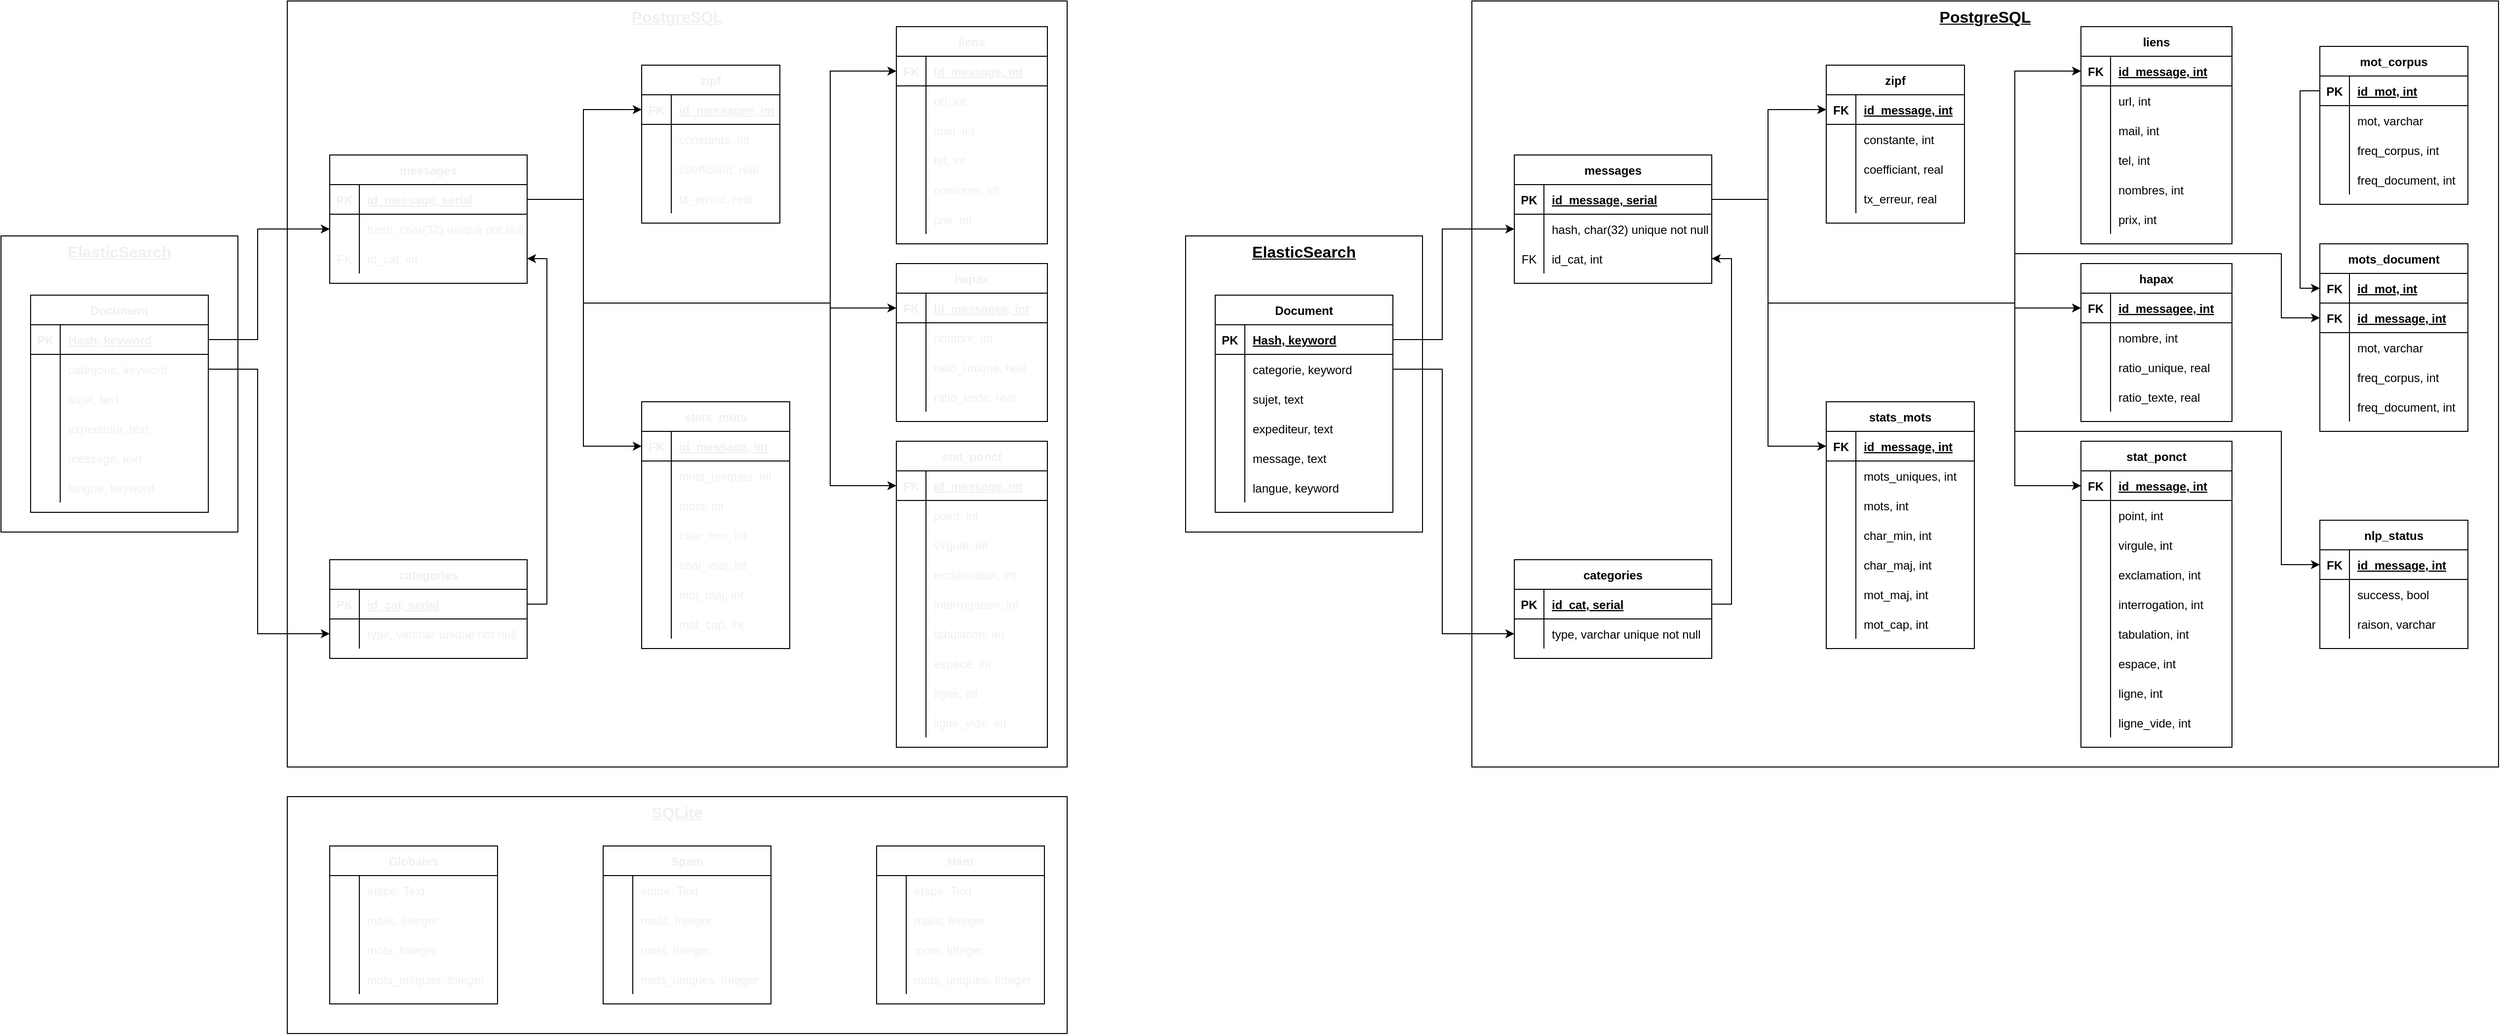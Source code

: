 <mxfile version="20.3.0" type="device"><diagram id="R2lEEEUBdFMjLlhIrx00" name="Page-1"><mxGraphModel dx="1673" dy="1065" grid="1" gridSize="10" guides="1" tooltips="1" connect="1" arrows="1" fold="1" page="1" pageScale="1" pageWidth="1169" pageHeight="827" math="0" shadow="0" extFonts="Permanent Marker^https://fonts.googleapis.com/css?family=Permanent+Marker"><root><mxCell id="0"/><mxCell id="1" parent="0"/><mxCell id="b7Du19djquDReWK-8V0b-40" value="&lt;span style=&quot;font-size: 16px;&quot;&gt;&lt;b&gt;&lt;u&gt;SQLite&lt;/u&gt;&lt;/b&gt;&lt;/span&gt;" style="whiteSpace=wrap;html=1;align=center;verticalAlign=top;fontColor=#F0F0F0;" parent="1" vertex="1"><mxGeometry x="290" y="840" width="790" height="240" as="geometry"/></mxCell><mxCell id="oKCUDOlldhZLEqZgmWtl-168" value="&lt;b&gt;&lt;u&gt;&lt;font style=&quot;font-size: 16px;&quot;&gt;PostgreSQL&lt;/font&gt;&lt;/u&gt;&lt;/b&gt;" style="whiteSpace=wrap;html=1;align=center;verticalAlign=top;fontColor=#F0F0F0;" parent="1" vertex="1"><mxGeometry x="290" y="34" width="790" height="776" as="geometry"/></mxCell><mxCell id="oKCUDOlldhZLEqZgmWtl-23" value="&lt;b&gt;&lt;u&gt;&lt;font style=&quot;font-size: 16px;&quot;&gt;ElasticSearch&lt;/font&gt;&lt;/u&gt;&lt;/b&gt;" style="whiteSpace=wrap;html=1;align=center;verticalAlign=top;fontColor=#F0F0F0;" parent="1" vertex="1"><mxGeometry y="272" width="240" height="300" as="geometry"/></mxCell><mxCell id="oKCUDOlldhZLEqZgmWtl-1" value="Document" style="shape=table;startSize=30;container=1;collapsible=1;childLayout=tableLayout;fixedRows=1;rowLines=0;fontStyle=1;align=center;resizeLast=1;fontColor=#F0F0F0;" parent="1" vertex="1"><mxGeometry x="30" y="332" width="180" height="220" as="geometry"/></mxCell><mxCell id="oKCUDOlldhZLEqZgmWtl-2" value="" style="shape=tableRow;horizontal=0;startSize=0;swimlaneHead=0;swimlaneBody=0;fillColor=none;collapsible=0;dropTarget=0;points=[[0,0.5],[1,0.5]];portConstraint=eastwest;top=0;left=0;right=0;bottom=1;fontColor=#F0F0F0;" parent="oKCUDOlldhZLEqZgmWtl-1" vertex="1"><mxGeometry y="30" width="180" height="30" as="geometry"/></mxCell><mxCell id="oKCUDOlldhZLEqZgmWtl-3" value="PK" style="shape=partialRectangle;connectable=0;fillColor=none;top=0;left=0;bottom=0;right=0;fontStyle=1;overflow=hidden;fontColor=#F0F0F0;" parent="oKCUDOlldhZLEqZgmWtl-2" vertex="1"><mxGeometry width="30" height="30" as="geometry"><mxRectangle width="30" height="30" as="alternateBounds"/></mxGeometry></mxCell><mxCell id="oKCUDOlldhZLEqZgmWtl-4" value="Hash, keyword" style="shape=partialRectangle;connectable=0;fillColor=none;top=0;left=0;bottom=0;right=0;align=left;spacingLeft=6;fontStyle=5;overflow=hidden;fontColor=#F0F0F0;" parent="oKCUDOlldhZLEqZgmWtl-2" vertex="1"><mxGeometry x="30" width="150" height="30" as="geometry"><mxRectangle width="150" height="30" as="alternateBounds"/></mxGeometry></mxCell><mxCell id="oKCUDOlldhZLEqZgmWtl-5" value="" style="shape=tableRow;horizontal=0;startSize=0;swimlaneHead=0;swimlaneBody=0;fillColor=none;collapsible=0;dropTarget=0;points=[[0,0.5],[1,0.5]];portConstraint=eastwest;top=0;left=0;right=0;bottom=0;fontColor=#F0F0F0;" parent="oKCUDOlldhZLEqZgmWtl-1" vertex="1"><mxGeometry y="60" width="180" height="30" as="geometry"/></mxCell><mxCell id="oKCUDOlldhZLEqZgmWtl-6" value="" style="shape=partialRectangle;connectable=0;fillColor=none;top=0;left=0;bottom=0;right=0;editable=1;overflow=hidden;fontColor=#F0F0F0;" parent="oKCUDOlldhZLEqZgmWtl-5" vertex="1"><mxGeometry width="30" height="30" as="geometry"><mxRectangle width="30" height="30" as="alternateBounds"/></mxGeometry></mxCell><mxCell id="oKCUDOlldhZLEqZgmWtl-7" value="categorie, keyword" style="shape=partialRectangle;connectable=0;fillColor=none;top=0;left=0;bottom=0;right=0;align=left;spacingLeft=6;overflow=hidden;fontColor=#F0F0F0;" parent="oKCUDOlldhZLEqZgmWtl-5" vertex="1"><mxGeometry x="30" width="150" height="30" as="geometry"><mxRectangle width="150" height="30" as="alternateBounds"/></mxGeometry></mxCell><mxCell id="oKCUDOlldhZLEqZgmWtl-8" value="" style="shape=tableRow;horizontal=0;startSize=0;swimlaneHead=0;swimlaneBody=0;fillColor=none;collapsible=0;dropTarget=0;points=[[0,0.5],[1,0.5]];portConstraint=eastwest;top=0;left=0;right=0;bottom=0;fontColor=#F0F0F0;" parent="oKCUDOlldhZLEqZgmWtl-1" vertex="1"><mxGeometry y="90" width="180" height="30" as="geometry"/></mxCell><mxCell id="oKCUDOlldhZLEqZgmWtl-9" value="" style="shape=partialRectangle;connectable=0;fillColor=none;top=0;left=0;bottom=0;right=0;editable=1;overflow=hidden;fontColor=#F0F0F0;" parent="oKCUDOlldhZLEqZgmWtl-8" vertex="1"><mxGeometry width="30" height="30" as="geometry"><mxRectangle width="30" height="30" as="alternateBounds"/></mxGeometry></mxCell><mxCell id="oKCUDOlldhZLEqZgmWtl-10" value="sujet, text" style="shape=partialRectangle;connectable=0;fillColor=none;top=0;left=0;bottom=0;right=0;align=left;spacingLeft=6;overflow=hidden;fontColor=#F0F0F0;" parent="oKCUDOlldhZLEqZgmWtl-8" vertex="1"><mxGeometry x="30" width="150" height="30" as="geometry"><mxRectangle width="150" height="30" as="alternateBounds"/></mxGeometry></mxCell><mxCell id="oKCUDOlldhZLEqZgmWtl-11" value="" style="shape=tableRow;horizontal=0;startSize=0;swimlaneHead=0;swimlaneBody=0;fillColor=none;collapsible=0;dropTarget=0;points=[[0,0.5],[1,0.5]];portConstraint=eastwest;top=0;left=0;right=0;bottom=0;fontColor=#F0F0F0;" parent="oKCUDOlldhZLEqZgmWtl-1" vertex="1"><mxGeometry y="120" width="180" height="30" as="geometry"/></mxCell><mxCell id="oKCUDOlldhZLEqZgmWtl-12" value="" style="shape=partialRectangle;connectable=0;fillColor=none;top=0;left=0;bottom=0;right=0;editable=1;overflow=hidden;fontColor=#F0F0F0;" parent="oKCUDOlldhZLEqZgmWtl-11" vertex="1"><mxGeometry width="30" height="30" as="geometry"><mxRectangle width="30" height="30" as="alternateBounds"/></mxGeometry></mxCell><mxCell id="oKCUDOlldhZLEqZgmWtl-13" value="expediteur, text" style="shape=partialRectangle;connectable=0;fillColor=none;top=0;left=0;bottom=0;right=0;align=left;spacingLeft=6;overflow=hidden;fontColor=#F0F0F0;" parent="oKCUDOlldhZLEqZgmWtl-11" vertex="1"><mxGeometry x="30" width="150" height="30" as="geometry"><mxRectangle width="150" height="30" as="alternateBounds"/></mxGeometry></mxCell><mxCell id="oKCUDOlldhZLEqZgmWtl-17" style="shape=tableRow;horizontal=0;startSize=0;swimlaneHead=0;swimlaneBody=0;fillColor=none;collapsible=0;dropTarget=0;points=[[0,0.5],[1,0.5]];portConstraint=eastwest;top=0;left=0;right=0;bottom=0;fontColor=#F0F0F0;" parent="oKCUDOlldhZLEqZgmWtl-1" vertex="1"><mxGeometry y="150" width="180" height="30" as="geometry"/></mxCell><mxCell id="oKCUDOlldhZLEqZgmWtl-18" style="shape=partialRectangle;connectable=0;fillColor=none;top=0;left=0;bottom=0;right=0;editable=1;overflow=hidden;fontColor=#F0F0F0;" parent="oKCUDOlldhZLEqZgmWtl-17" vertex="1"><mxGeometry width="30" height="30" as="geometry"><mxRectangle width="30" height="30" as="alternateBounds"/></mxGeometry></mxCell><mxCell id="oKCUDOlldhZLEqZgmWtl-19" value="message, text" style="shape=partialRectangle;connectable=0;fillColor=none;top=0;left=0;bottom=0;right=0;align=left;spacingLeft=6;overflow=hidden;fontColor=#F0F0F0;" parent="oKCUDOlldhZLEqZgmWtl-17" vertex="1"><mxGeometry x="30" width="150" height="30" as="geometry"><mxRectangle width="150" height="30" as="alternateBounds"/></mxGeometry></mxCell><mxCell id="oKCUDOlldhZLEqZgmWtl-20" style="shape=tableRow;horizontal=0;startSize=0;swimlaneHead=0;swimlaneBody=0;fillColor=none;collapsible=0;dropTarget=0;points=[[0,0.5],[1,0.5]];portConstraint=eastwest;top=0;left=0;right=0;bottom=0;fontColor=#F0F0F0;" parent="oKCUDOlldhZLEqZgmWtl-1" vertex="1"><mxGeometry y="180" width="180" height="30" as="geometry"/></mxCell><mxCell id="oKCUDOlldhZLEqZgmWtl-21" style="shape=partialRectangle;connectable=0;fillColor=none;top=0;left=0;bottom=0;right=0;editable=1;overflow=hidden;fontColor=#F0F0F0;" parent="oKCUDOlldhZLEqZgmWtl-20" vertex="1"><mxGeometry width="30" height="30" as="geometry"><mxRectangle width="30" height="30" as="alternateBounds"/></mxGeometry></mxCell><mxCell id="oKCUDOlldhZLEqZgmWtl-22" value="langue, keyword" style="shape=partialRectangle;connectable=0;fillColor=none;top=0;left=0;bottom=0;right=0;align=left;spacingLeft=6;overflow=hidden;fontColor=#F0F0F0;" parent="oKCUDOlldhZLEqZgmWtl-20" vertex="1"><mxGeometry x="30" width="150" height="30" as="geometry"><mxRectangle width="150" height="30" as="alternateBounds"/></mxGeometry></mxCell><mxCell id="oKCUDOlldhZLEqZgmWtl-14" value="" style="shape=tableRow;horizontal=0;startSize=0;swimlaneHead=0;swimlaneBody=0;fillColor=none;collapsible=0;dropTarget=0;points=[[0,0.5],[1,0.5]];portConstraint=eastwest;top=0;left=0;right=0;bottom=0;fontColor=#F0F0F0;" parent="1" vertex="1"><mxGeometry x="30" y="482" width="180" height="30" as="geometry"/></mxCell><mxCell id="oKCUDOlldhZLEqZgmWtl-25" value="messages" style="shape=table;startSize=30;container=1;collapsible=1;childLayout=tableLayout;fixedRows=1;rowLines=0;fontStyle=1;align=center;resizeLast=1;fontColor=#F0F0F0;" parent="1" vertex="1"><mxGeometry x="333" y="190" width="200" height="130" as="geometry"/></mxCell><mxCell id="oKCUDOlldhZLEqZgmWtl-26" value="" style="shape=tableRow;horizontal=0;startSize=0;swimlaneHead=0;swimlaneBody=0;fillColor=none;collapsible=0;dropTarget=0;points=[[0,0.5],[1,0.5]];portConstraint=eastwest;top=0;left=0;right=0;bottom=1;fontColor=#F0F0F0;" parent="oKCUDOlldhZLEqZgmWtl-25" vertex="1"><mxGeometry y="30" width="200" height="30" as="geometry"/></mxCell><mxCell id="oKCUDOlldhZLEqZgmWtl-27" value="PK" style="shape=partialRectangle;connectable=0;fillColor=none;top=0;left=0;bottom=0;right=0;fontStyle=1;overflow=hidden;fontColor=#F0F0F0;" parent="oKCUDOlldhZLEqZgmWtl-26" vertex="1"><mxGeometry width="30" height="30" as="geometry"><mxRectangle width="30" height="30" as="alternateBounds"/></mxGeometry></mxCell><mxCell id="oKCUDOlldhZLEqZgmWtl-28" value="id_message, serial" style="shape=partialRectangle;connectable=0;fillColor=none;top=0;left=0;bottom=0;right=0;align=left;spacingLeft=6;fontStyle=5;overflow=hidden;fontColor=#F0F0F0;" parent="oKCUDOlldhZLEqZgmWtl-26" vertex="1"><mxGeometry x="30" width="170" height="30" as="geometry"><mxRectangle width="170" height="30" as="alternateBounds"/></mxGeometry></mxCell><mxCell id="oKCUDOlldhZLEqZgmWtl-29" value="" style="shape=tableRow;horizontal=0;startSize=0;swimlaneHead=0;swimlaneBody=0;fillColor=none;collapsible=0;dropTarget=0;points=[[0,0.5],[1,0.5]];portConstraint=eastwest;top=0;left=0;right=0;bottom=0;fontColor=#F0F0F0;" parent="oKCUDOlldhZLEqZgmWtl-25" vertex="1"><mxGeometry y="60" width="200" height="30" as="geometry"/></mxCell><mxCell id="oKCUDOlldhZLEqZgmWtl-30" value="" style="shape=partialRectangle;connectable=0;fillColor=none;top=0;left=0;bottom=0;right=0;editable=1;overflow=hidden;fontColor=#F0F0F0;" parent="oKCUDOlldhZLEqZgmWtl-29" vertex="1"><mxGeometry width="30" height="30" as="geometry"><mxRectangle width="30" height="30" as="alternateBounds"/></mxGeometry></mxCell><mxCell id="oKCUDOlldhZLEqZgmWtl-31" value="hash, char(32) unique not null" style="shape=partialRectangle;connectable=0;fillColor=none;top=0;left=0;bottom=0;right=0;align=left;spacingLeft=6;overflow=hidden;fontColor=#F0F0F0;" parent="oKCUDOlldhZLEqZgmWtl-29" vertex="1"><mxGeometry x="30" width="170" height="30" as="geometry"><mxRectangle width="170" height="30" as="alternateBounds"/></mxGeometry></mxCell><mxCell id="oKCUDOlldhZLEqZgmWtl-32" value="" style="shape=tableRow;horizontal=0;startSize=0;swimlaneHead=0;swimlaneBody=0;fillColor=none;collapsible=0;dropTarget=0;points=[[0,0.5],[1,0.5]];portConstraint=eastwest;top=0;left=0;right=0;bottom=0;fontColor=#F0F0F0;" parent="oKCUDOlldhZLEqZgmWtl-25" vertex="1"><mxGeometry y="90" width="200" height="30" as="geometry"/></mxCell><mxCell id="oKCUDOlldhZLEqZgmWtl-33" value="FK" style="shape=partialRectangle;connectable=0;fillColor=none;top=0;left=0;bottom=0;right=0;editable=1;overflow=hidden;fontColor=#F0F0F0;" parent="oKCUDOlldhZLEqZgmWtl-32" vertex="1"><mxGeometry width="30" height="30" as="geometry"><mxRectangle width="30" height="30" as="alternateBounds"/></mxGeometry></mxCell><mxCell id="oKCUDOlldhZLEqZgmWtl-34" value="id_cat, int" style="shape=partialRectangle;connectable=0;fillColor=none;top=0;left=0;bottom=0;right=0;align=left;spacingLeft=6;overflow=hidden;fontColor=#F0F0F0;" parent="oKCUDOlldhZLEqZgmWtl-32" vertex="1"><mxGeometry x="30" width="170" height="30" as="geometry"><mxRectangle width="170" height="30" as="alternateBounds"/></mxGeometry></mxCell><mxCell id="oKCUDOlldhZLEqZgmWtl-58" value="stats_mots" style="shape=table;startSize=30;container=1;collapsible=1;childLayout=tableLayout;fixedRows=1;rowLines=0;fontStyle=1;align=center;resizeLast=1;fontColor=#F0F0F0;" parent="1" vertex="1"><mxGeometry x="649" y="440" width="150" height="250" as="geometry"/></mxCell><mxCell id="oKCUDOlldhZLEqZgmWtl-59" value="" style="shape=tableRow;horizontal=0;startSize=0;swimlaneHead=0;swimlaneBody=0;fillColor=none;collapsible=0;dropTarget=0;points=[[0,0.5],[1,0.5]];portConstraint=eastwest;top=0;left=0;right=0;bottom=1;fontColor=#F0F0F0;" parent="oKCUDOlldhZLEqZgmWtl-58" vertex="1"><mxGeometry y="30" width="150" height="30" as="geometry"/></mxCell><mxCell id="oKCUDOlldhZLEqZgmWtl-60" value="FK" style="shape=partialRectangle;connectable=0;fillColor=none;top=0;left=0;bottom=0;right=0;fontStyle=1;overflow=hidden;fontColor=#F0F0F0;" parent="oKCUDOlldhZLEqZgmWtl-59" vertex="1"><mxGeometry width="30" height="30" as="geometry"><mxRectangle width="30" height="30" as="alternateBounds"/></mxGeometry></mxCell><mxCell id="oKCUDOlldhZLEqZgmWtl-61" value="id_message, int" style="shape=partialRectangle;connectable=0;fillColor=none;top=0;left=0;bottom=0;right=0;align=left;spacingLeft=6;fontStyle=5;overflow=hidden;fontColor=#F0F0F0;" parent="oKCUDOlldhZLEqZgmWtl-59" vertex="1"><mxGeometry x="30" width="120" height="30" as="geometry"><mxRectangle width="120" height="30" as="alternateBounds"/></mxGeometry></mxCell><mxCell id="oKCUDOlldhZLEqZgmWtl-62" value="" style="shape=tableRow;horizontal=0;startSize=0;swimlaneHead=0;swimlaneBody=0;fillColor=none;collapsible=0;dropTarget=0;points=[[0,0.5],[1,0.5]];portConstraint=eastwest;top=0;left=0;right=0;bottom=0;fontColor=#F0F0F0;" parent="oKCUDOlldhZLEqZgmWtl-58" vertex="1"><mxGeometry y="60" width="150" height="30" as="geometry"/></mxCell><mxCell id="oKCUDOlldhZLEqZgmWtl-63" value="" style="shape=partialRectangle;connectable=0;fillColor=none;top=0;left=0;bottom=0;right=0;editable=1;overflow=hidden;fontColor=#F0F0F0;" parent="oKCUDOlldhZLEqZgmWtl-62" vertex="1"><mxGeometry width="30" height="30" as="geometry"><mxRectangle width="30" height="30" as="alternateBounds"/></mxGeometry></mxCell><mxCell id="oKCUDOlldhZLEqZgmWtl-64" value="mots_uniques, int" style="shape=partialRectangle;connectable=0;fillColor=none;top=0;left=0;bottom=0;right=0;align=left;spacingLeft=6;overflow=hidden;fontColor=#F0F0F0;" parent="oKCUDOlldhZLEqZgmWtl-62" vertex="1"><mxGeometry x="30" width="120" height="30" as="geometry"><mxRectangle width="120" height="30" as="alternateBounds"/></mxGeometry></mxCell><mxCell id="oKCUDOlldhZLEqZgmWtl-65" value="" style="shape=tableRow;horizontal=0;startSize=0;swimlaneHead=0;swimlaneBody=0;fillColor=none;collapsible=0;dropTarget=0;points=[[0,0.5],[1,0.5]];portConstraint=eastwest;top=0;left=0;right=0;bottom=0;fontColor=#F0F0F0;" parent="oKCUDOlldhZLEqZgmWtl-58" vertex="1"><mxGeometry y="90" width="150" height="30" as="geometry"/></mxCell><mxCell id="oKCUDOlldhZLEqZgmWtl-66" value="" style="shape=partialRectangle;connectable=0;fillColor=none;top=0;left=0;bottom=0;right=0;editable=1;overflow=hidden;fontColor=#F0F0F0;" parent="oKCUDOlldhZLEqZgmWtl-65" vertex="1"><mxGeometry width="30" height="30" as="geometry"><mxRectangle width="30" height="30" as="alternateBounds"/></mxGeometry></mxCell><mxCell id="oKCUDOlldhZLEqZgmWtl-67" value="mots, int" style="shape=partialRectangle;connectable=0;fillColor=none;top=0;left=0;bottom=0;right=0;align=left;spacingLeft=6;overflow=hidden;fontColor=#F0F0F0;" parent="oKCUDOlldhZLEqZgmWtl-65" vertex="1"><mxGeometry x="30" width="120" height="30" as="geometry"><mxRectangle width="120" height="30" as="alternateBounds"/></mxGeometry></mxCell><mxCell id="oKCUDOlldhZLEqZgmWtl-68" value="" style="shape=tableRow;horizontal=0;startSize=0;swimlaneHead=0;swimlaneBody=0;fillColor=none;collapsible=0;dropTarget=0;points=[[0,0.5],[1,0.5]];portConstraint=eastwest;top=0;left=0;right=0;bottom=0;fontColor=#F0F0F0;" parent="oKCUDOlldhZLEqZgmWtl-58" vertex="1"><mxGeometry y="120" width="150" height="30" as="geometry"/></mxCell><mxCell id="oKCUDOlldhZLEqZgmWtl-69" value="" style="shape=partialRectangle;connectable=0;fillColor=none;top=0;left=0;bottom=0;right=0;editable=1;overflow=hidden;fontColor=#F0F0F0;" parent="oKCUDOlldhZLEqZgmWtl-68" vertex="1"><mxGeometry width="30" height="30" as="geometry"><mxRectangle width="30" height="30" as="alternateBounds"/></mxGeometry></mxCell><mxCell id="oKCUDOlldhZLEqZgmWtl-70" value="char_min, int   " style="shape=partialRectangle;connectable=0;fillColor=none;top=0;left=0;bottom=0;right=0;align=left;spacingLeft=6;overflow=hidden;fontColor=#F0F0F0;" parent="oKCUDOlldhZLEqZgmWtl-68" vertex="1"><mxGeometry x="30" width="120" height="30" as="geometry"><mxRectangle width="120" height="30" as="alternateBounds"/></mxGeometry></mxCell><mxCell id="oKCUDOlldhZLEqZgmWtl-71" style="shape=tableRow;horizontal=0;startSize=0;swimlaneHead=0;swimlaneBody=0;fillColor=none;collapsible=0;dropTarget=0;points=[[0,0.5],[1,0.5]];portConstraint=eastwest;top=0;left=0;right=0;bottom=0;fontColor=#F0F0F0;" parent="oKCUDOlldhZLEqZgmWtl-58" vertex="1"><mxGeometry y="150" width="150" height="30" as="geometry"/></mxCell><mxCell id="oKCUDOlldhZLEqZgmWtl-72" style="shape=partialRectangle;connectable=0;fillColor=none;top=0;left=0;bottom=0;right=0;editable=1;overflow=hidden;fontColor=#F0F0F0;" parent="oKCUDOlldhZLEqZgmWtl-71" vertex="1"><mxGeometry width="30" height="30" as="geometry"><mxRectangle width="30" height="30" as="alternateBounds"/></mxGeometry></mxCell><mxCell id="oKCUDOlldhZLEqZgmWtl-73" value="char_maj, int" style="shape=partialRectangle;connectable=0;fillColor=none;top=0;left=0;bottom=0;right=0;align=left;spacingLeft=6;overflow=hidden;fontColor=#F0F0F0;" parent="oKCUDOlldhZLEqZgmWtl-71" vertex="1"><mxGeometry x="30" width="120" height="30" as="geometry"><mxRectangle width="120" height="30" as="alternateBounds"/></mxGeometry></mxCell><mxCell id="oKCUDOlldhZLEqZgmWtl-74" style="shape=tableRow;horizontal=0;startSize=0;swimlaneHead=0;swimlaneBody=0;fillColor=none;collapsible=0;dropTarget=0;points=[[0,0.5],[1,0.5]];portConstraint=eastwest;top=0;left=0;right=0;bottom=0;fontColor=#F0F0F0;" parent="oKCUDOlldhZLEqZgmWtl-58" vertex="1"><mxGeometry y="180" width="150" height="30" as="geometry"/></mxCell><mxCell id="oKCUDOlldhZLEqZgmWtl-75" style="shape=partialRectangle;connectable=0;fillColor=none;top=0;left=0;bottom=0;right=0;editable=1;overflow=hidden;fontColor=#F0F0F0;" parent="oKCUDOlldhZLEqZgmWtl-74" vertex="1"><mxGeometry width="30" height="30" as="geometry"><mxRectangle width="30" height="30" as="alternateBounds"/></mxGeometry></mxCell><mxCell id="oKCUDOlldhZLEqZgmWtl-76" value="mot_maj, int" style="shape=partialRectangle;connectable=0;fillColor=none;top=0;left=0;bottom=0;right=0;align=left;spacingLeft=6;overflow=hidden;fontColor=#F0F0F0;" parent="oKCUDOlldhZLEqZgmWtl-74" vertex="1"><mxGeometry x="30" width="120" height="30" as="geometry"><mxRectangle width="120" height="30" as="alternateBounds"/></mxGeometry></mxCell><mxCell id="oKCUDOlldhZLEqZgmWtl-77" style="shape=tableRow;horizontal=0;startSize=0;swimlaneHead=0;swimlaneBody=0;fillColor=none;collapsible=0;dropTarget=0;points=[[0,0.5],[1,0.5]];portConstraint=eastwest;top=0;left=0;right=0;bottom=0;fontColor=#F0F0F0;" parent="oKCUDOlldhZLEqZgmWtl-58" vertex="1"><mxGeometry y="210" width="150" height="30" as="geometry"/></mxCell><mxCell id="oKCUDOlldhZLEqZgmWtl-78" style="shape=partialRectangle;connectable=0;fillColor=none;top=0;left=0;bottom=0;right=0;editable=1;overflow=hidden;fontColor=#F0F0F0;" parent="oKCUDOlldhZLEqZgmWtl-77" vertex="1"><mxGeometry width="30" height="30" as="geometry"><mxRectangle width="30" height="30" as="alternateBounds"/></mxGeometry></mxCell><mxCell id="oKCUDOlldhZLEqZgmWtl-79" value="mot_cap, int" style="shape=partialRectangle;connectable=0;fillColor=none;top=0;left=0;bottom=0;right=0;align=left;spacingLeft=6;overflow=hidden;fontColor=#F0F0F0;" parent="oKCUDOlldhZLEqZgmWtl-77" vertex="1"><mxGeometry x="30" width="120" height="30" as="geometry"><mxRectangle width="120" height="30" as="alternateBounds"/></mxGeometry></mxCell><mxCell id="oKCUDOlldhZLEqZgmWtl-84" value="stat_ponct" style="shape=table;startSize=30;container=1;collapsible=1;childLayout=tableLayout;fixedRows=1;rowLines=0;fontStyle=1;align=center;resizeLast=1;fontColor=#F0F0F0;" parent="1" vertex="1"><mxGeometry x="907" y="480" width="153" height="310" as="geometry"/></mxCell><mxCell id="oKCUDOlldhZLEqZgmWtl-85" value="" style="shape=tableRow;horizontal=0;startSize=0;swimlaneHead=0;swimlaneBody=0;fillColor=none;collapsible=0;dropTarget=0;points=[[0,0.5],[1,0.5]];portConstraint=eastwest;top=0;left=0;right=0;bottom=1;fontColor=#F0F0F0;" parent="oKCUDOlldhZLEqZgmWtl-84" vertex="1"><mxGeometry y="30" width="153" height="30" as="geometry"/></mxCell><mxCell id="oKCUDOlldhZLEqZgmWtl-86" value="FK" style="shape=partialRectangle;connectable=0;fillColor=none;top=0;left=0;bottom=0;right=0;fontStyle=1;overflow=hidden;fontColor=#F0F0F0;" parent="oKCUDOlldhZLEqZgmWtl-85" vertex="1"><mxGeometry width="30" height="30" as="geometry"><mxRectangle width="30" height="30" as="alternateBounds"/></mxGeometry></mxCell><mxCell id="oKCUDOlldhZLEqZgmWtl-87" value="id_message, int" style="shape=partialRectangle;connectable=0;fillColor=none;top=0;left=0;bottom=0;right=0;align=left;spacingLeft=6;fontStyle=5;overflow=hidden;fontColor=#F0F0F0;" parent="oKCUDOlldhZLEqZgmWtl-85" vertex="1"><mxGeometry x="30" width="123" height="30" as="geometry"><mxRectangle width="123" height="30" as="alternateBounds"/></mxGeometry></mxCell><mxCell id="oKCUDOlldhZLEqZgmWtl-88" value="" style="shape=tableRow;horizontal=0;startSize=0;swimlaneHead=0;swimlaneBody=0;fillColor=none;collapsible=0;dropTarget=0;points=[[0,0.5],[1,0.5]];portConstraint=eastwest;top=0;left=0;right=0;bottom=0;fontColor=#F0F0F0;" parent="oKCUDOlldhZLEqZgmWtl-84" vertex="1"><mxGeometry y="60" width="153" height="30" as="geometry"/></mxCell><mxCell id="oKCUDOlldhZLEqZgmWtl-89" value="" style="shape=partialRectangle;connectable=0;fillColor=none;top=0;left=0;bottom=0;right=0;editable=1;overflow=hidden;fontColor=#F0F0F0;" parent="oKCUDOlldhZLEqZgmWtl-88" vertex="1"><mxGeometry width="30" height="30" as="geometry"><mxRectangle width="30" height="30" as="alternateBounds"/></mxGeometry></mxCell><mxCell id="oKCUDOlldhZLEqZgmWtl-90" value="point, int" style="shape=partialRectangle;connectable=0;fillColor=none;top=0;left=0;bottom=0;right=0;align=left;spacingLeft=6;overflow=hidden;fontColor=#F0F0F0;" parent="oKCUDOlldhZLEqZgmWtl-88" vertex="1"><mxGeometry x="30" width="123" height="30" as="geometry"><mxRectangle width="123" height="30" as="alternateBounds"/></mxGeometry></mxCell><mxCell id="oKCUDOlldhZLEqZgmWtl-109" style="shape=tableRow;horizontal=0;startSize=0;swimlaneHead=0;swimlaneBody=0;fillColor=none;collapsible=0;dropTarget=0;points=[[0,0.5],[1,0.5]];portConstraint=eastwest;top=0;left=0;right=0;bottom=0;fontColor=#F0F0F0;" parent="oKCUDOlldhZLEqZgmWtl-84" vertex="1"><mxGeometry y="90" width="153" height="30" as="geometry"/></mxCell><mxCell id="oKCUDOlldhZLEqZgmWtl-110" style="shape=partialRectangle;connectable=0;fillColor=none;top=0;left=0;bottom=0;right=0;editable=1;overflow=hidden;fontColor=#F0F0F0;" parent="oKCUDOlldhZLEqZgmWtl-109" vertex="1"><mxGeometry width="30" height="30" as="geometry"><mxRectangle width="30" height="30" as="alternateBounds"/></mxGeometry></mxCell><mxCell id="oKCUDOlldhZLEqZgmWtl-111" value="virgule, int" style="shape=partialRectangle;connectable=0;fillColor=none;top=0;left=0;bottom=0;right=0;align=left;spacingLeft=6;overflow=hidden;fontColor=#F0F0F0;" parent="oKCUDOlldhZLEqZgmWtl-109" vertex="1"><mxGeometry x="30" width="123" height="30" as="geometry"><mxRectangle width="123" height="30" as="alternateBounds"/></mxGeometry></mxCell><mxCell id="oKCUDOlldhZLEqZgmWtl-106" style="shape=tableRow;horizontal=0;startSize=0;swimlaneHead=0;swimlaneBody=0;fillColor=none;collapsible=0;dropTarget=0;points=[[0,0.5],[1,0.5]];portConstraint=eastwest;top=0;left=0;right=0;bottom=0;fontColor=#F0F0F0;" parent="oKCUDOlldhZLEqZgmWtl-84" vertex="1"><mxGeometry y="120" width="153" height="30" as="geometry"/></mxCell><mxCell id="oKCUDOlldhZLEqZgmWtl-107" style="shape=partialRectangle;connectable=0;fillColor=none;top=0;left=0;bottom=0;right=0;editable=1;overflow=hidden;fontColor=#F0F0F0;" parent="oKCUDOlldhZLEqZgmWtl-106" vertex="1"><mxGeometry width="30" height="30" as="geometry"><mxRectangle width="30" height="30" as="alternateBounds"/></mxGeometry></mxCell><mxCell id="oKCUDOlldhZLEqZgmWtl-108" value="exclamation, int" style="shape=partialRectangle;connectable=0;fillColor=none;top=0;left=0;bottom=0;right=0;align=left;spacingLeft=6;overflow=hidden;fontColor=#F0F0F0;" parent="oKCUDOlldhZLEqZgmWtl-106" vertex="1"><mxGeometry x="30" width="123" height="30" as="geometry"><mxRectangle width="123" height="30" as="alternateBounds"/></mxGeometry></mxCell><mxCell id="oKCUDOlldhZLEqZgmWtl-103" style="shape=tableRow;horizontal=0;startSize=0;swimlaneHead=0;swimlaneBody=0;fillColor=none;collapsible=0;dropTarget=0;points=[[0,0.5],[1,0.5]];portConstraint=eastwest;top=0;left=0;right=0;bottom=0;fontColor=#F0F0F0;" parent="oKCUDOlldhZLEqZgmWtl-84" vertex="1"><mxGeometry y="150" width="153" height="30" as="geometry"/></mxCell><mxCell id="oKCUDOlldhZLEqZgmWtl-104" style="shape=partialRectangle;connectable=0;fillColor=none;top=0;left=0;bottom=0;right=0;editable=1;overflow=hidden;fontColor=#F0F0F0;" parent="oKCUDOlldhZLEqZgmWtl-103" vertex="1"><mxGeometry width="30" height="30" as="geometry"><mxRectangle width="30" height="30" as="alternateBounds"/></mxGeometry></mxCell><mxCell id="oKCUDOlldhZLEqZgmWtl-105" value="interrogation, int" style="shape=partialRectangle;connectable=0;fillColor=none;top=0;left=0;bottom=0;right=0;align=left;spacingLeft=6;overflow=hidden;fontColor=#F0F0F0;" parent="oKCUDOlldhZLEqZgmWtl-103" vertex="1"><mxGeometry x="30" width="123" height="30" as="geometry"><mxRectangle width="123" height="30" as="alternateBounds"/></mxGeometry></mxCell><mxCell id="oKCUDOlldhZLEqZgmWtl-100" style="shape=tableRow;horizontal=0;startSize=0;swimlaneHead=0;swimlaneBody=0;fillColor=none;collapsible=0;dropTarget=0;points=[[0,0.5],[1,0.5]];portConstraint=eastwest;top=0;left=0;right=0;bottom=0;fontColor=#F0F0F0;" parent="oKCUDOlldhZLEqZgmWtl-84" vertex="1"><mxGeometry y="180" width="153" height="30" as="geometry"/></mxCell><mxCell id="oKCUDOlldhZLEqZgmWtl-101" style="shape=partialRectangle;connectable=0;fillColor=none;top=0;left=0;bottom=0;right=0;editable=1;overflow=hidden;fontColor=#F0F0F0;" parent="oKCUDOlldhZLEqZgmWtl-100" vertex="1"><mxGeometry width="30" height="30" as="geometry"><mxRectangle width="30" height="30" as="alternateBounds"/></mxGeometry></mxCell><mxCell id="oKCUDOlldhZLEqZgmWtl-102" value="tabulation, int" style="shape=partialRectangle;connectable=0;fillColor=none;top=0;left=0;bottom=0;right=0;align=left;spacingLeft=6;overflow=hidden;fontColor=#F0F0F0;" parent="oKCUDOlldhZLEqZgmWtl-100" vertex="1"><mxGeometry x="30" width="123" height="30" as="geometry"><mxRectangle width="123" height="30" as="alternateBounds"/></mxGeometry></mxCell><mxCell id="oKCUDOlldhZLEqZgmWtl-97" style="shape=tableRow;horizontal=0;startSize=0;swimlaneHead=0;swimlaneBody=0;fillColor=none;collapsible=0;dropTarget=0;points=[[0,0.5],[1,0.5]];portConstraint=eastwest;top=0;left=0;right=0;bottom=0;fontColor=#F0F0F0;" parent="oKCUDOlldhZLEqZgmWtl-84" vertex="1"><mxGeometry y="210" width="153" height="30" as="geometry"/></mxCell><mxCell id="oKCUDOlldhZLEqZgmWtl-98" style="shape=partialRectangle;connectable=0;fillColor=none;top=0;left=0;bottom=0;right=0;editable=1;overflow=hidden;fontColor=#F0F0F0;" parent="oKCUDOlldhZLEqZgmWtl-97" vertex="1"><mxGeometry width="30" height="30" as="geometry"><mxRectangle width="30" height="30" as="alternateBounds"/></mxGeometry></mxCell><mxCell id="oKCUDOlldhZLEqZgmWtl-99" value="espace, int" style="shape=partialRectangle;connectable=0;fillColor=none;top=0;left=0;bottom=0;right=0;align=left;spacingLeft=6;overflow=hidden;fontColor=#F0F0F0;" parent="oKCUDOlldhZLEqZgmWtl-97" vertex="1"><mxGeometry x="30" width="123" height="30" as="geometry"><mxRectangle width="123" height="30" as="alternateBounds"/></mxGeometry></mxCell><mxCell id="oKCUDOlldhZLEqZgmWtl-91" value="" style="shape=tableRow;horizontal=0;startSize=0;swimlaneHead=0;swimlaneBody=0;fillColor=none;collapsible=0;dropTarget=0;points=[[0,0.5],[1,0.5]];portConstraint=eastwest;top=0;left=0;right=0;bottom=0;fontColor=#F0F0F0;" parent="oKCUDOlldhZLEqZgmWtl-84" vertex="1"><mxGeometry y="240" width="153" height="30" as="geometry"/></mxCell><mxCell id="oKCUDOlldhZLEqZgmWtl-92" value="" style="shape=partialRectangle;connectable=0;fillColor=none;top=0;left=0;bottom=0;right=0;editable=1;overflow=hidden;fontColor=#F0F0F0;" parent="oKCUDOlldhZLEqZgmWtl-91" vertex="1"><mxGeometry width="30" height="30" as="geometry"><mxRectangle width="30" height="30" as="alternateBounds"/></mxGeometry></mxCell><mxCell id="oKCUDOlldhZLEqZgmWtl-93" value="ligne, int" style="shape=partialRectangle;connectable=0;fillColor=none;top=0;left=0;bottom=0;right=0;align=left;spacingLeft=6;overflow=hidden;fontColor=#F0F0F0;" parent="oKCUDOlldhZLEqZgmWtl-91" vertex="1"><mxGeometry x="30" width="123" height="30" as="geometry"><mxRectangle width="123" height="30" as="alternateBounds"/></mxGeometry></mxCell><mxCell id="oKCUDOlldhZLEqZgmWtl-94" value="" style="shape=tableRow;horizontal=0;startSize=0;swimlaneHead=0;swimlaneBody=0;fillColor=none;collapsible=0;dropTarget=0;points=[[0,0.5],[1,0.5]];portConstraint=eastwest;top=0;left=0;right=0;bottom=0;fontColor=#F0F0F0;" parent="oKCUDOlldhZLEqZgmWtl-84" vertex="1"><mxGeometry y="270" width="153" height="30" as="geometry"/></mxCell><mxCell id="oKCUDOlldhZLEqZgmWtl-95" value="" style="shape=partialRectangle;connectable=0;fillColor=none;top=0;left=0;bottom=0;right=0;editable=1;overflow=hidden;fontColor=#F0F0F0;" parent="oKCUDOlldhZLEqZgmWtl-94" vertex="1"><mxGeometry width="30" height="30" as="geometry"><mxRectangle width="30" height="30" as="alternateBounds"/></mxGeometry></mxCell><mxCell id="oKCUDOlldhZLEqZgmWtl-96" value="ligne_vide, int" style="shape=partialRectangle;connectable=0;fillColor=none;top=0;left=0;bottom=0;right=0;align=left;spacingLeft=6;overflow=hidden;fontColor=#F0F0F0;" parent="oKCUDOlldhZLEqZgmWtl-94" vertex="1"><mxGeometry x="30" width="123" height="30" as="geometry"><mxRectangle width="123" height="30" as="alternateBounds"/></mxGeometry></mxCell><mxCell id="oKCUDOlldhZLEqZgmWtl-112" value="zipf" style="shape=table;startSize=30;container=1;collapsible=1;childLayout=tableLayout;fixedRows=1;rowLines=0;fontStyle=1;align=center;resizeLast=1;fontColor=#F0F0F0;" parent="1" vertex="1"><mxGeometry x="649" y="99" width="140" height="160" as="geometry"/></mxCell><mxCell id="oKCUDOlldhZLEqZgmWtl-113" value="" style="shape=tableRow;horizontal=0;startSize=0;swimlaneHead=0;swimlaneBody=0;fillColor=none;collapsible=0;dropTarget=0;points=[[0,0.5],[1,0.5]];portConstraint=eastwest;top=0;left=0;right=0;bottom=1;fontColor=#F0F0F0;" parent="oKCUDOlldhZLEqZgmWtl-112" vertex="1"><mxGeometry y="30" width="140" height="30" as="geometry"/></mxCell><mxCell id="oKCUDOlldhZLEqZgmWtl-114" value="FK" style="shape=partialRectangle;connectable=0;fillColor=none;top=0;left=0;bottom=0;right=0;fontStyle=1;overflow=hidden;fontColor=#F0F0F0;" parent="oKCUDOlldhZLEqZgmWtl-113" vertex="1"><mxGeometry width="30" height="30" as="geometry"><mxRectangle width="30" height="30" as="alternateBounds"/></mxGeometry></mxCell><mxCell id="oKCUDOlldhZLEqZgmWtl-115" value="id_messagee, int" style="shape=partialRectangle;connectable=0;fillColor=none;top=0;left=0;bottom=0;right=0;align=left;spacingLeft=6;fontStyle=5;overflow=hidden;fontColor=#F0F0F0;" parent="oKCUDOlldhZLEqZgmWtl-113" vertex="1"><mxGeometry x="30" width="110" height="30" as="geometry"><mxRectangle width="110" height="30" as="alternateBounds"/></mxGeometry></mxCell><mxCell id="oKCUDOlldhZLEqZgmWtl-116" value="" style="shape=tableRow;horizontal=0;startSize=0;swimlaneHead=0;swimlaneBody=0;fillColor=none;collapsible=0;dropTarget=0;points=[[0,0.5],[1,0.5]];portConstraint=eastwest;top=0;left=0;right=0;bottom=0;fontColor=#F0F0F0;" parent="oKCUDOlldhZLEqZgmWtl-112" vertex="1"><mxGeometry y="60" width="140" height="30" as="geometry"/></mxCell><mxCell id="oKCUDOlldhZLEqZgmWtl-117" value="" style="shape=partialRectangle;connectable=0;fillColor=none;top=0;left=0;bottom=0;right=0;editable=1;overflow=hidden;fontColor=#F0F0F0;" parent="oKCUDOlldhZLEqZgmWtl-116" vertex="1"><mxGeometry width="30" height="30" as="geometry"><mxRectangle width="30" height="30" as="alternateBounds"/></mxGeometry></mxCell><mxCell id="oKCUDOlldhZLEqZgmWtl-118" value="constante, int" style="shape=partialRectangle;connectable=0;fillColor=none;top=0;left=0;bottom=0;right=0;align=left;spacingLeft=6;overflow=hidden;fontColor=#F0F0F0;" parent="oKCUDOlldhZLEqZgmWtl-116" vertex="1"><mxGeometry x="30" width="110" height="30" as="geometry"><mxRectangle width="110" height="30" as="alternateBounds"/></mxGeometry></mxCell><mxCell id="oKCUDOlldhZLEqZgmWtl-119" value="" style="shape=tableRow;horizontal=0;startSize=0;swimlaneHead=0;swimlaneBody=0;fillColor=none;collapsible=0;dropTarget=0;points=[[0,0.5],[1,0.5]];portConstraint=eastwest;top=0;left=0;right=0;bottom=0;fontColor=#F0F0F0;" parent="oKCUDOlldhZLEqZgmWtl-112" vertex="1"><mxGeometry y="90" width="140" height="30" as="geometry"/></mxCell><mxCell id="oKCUDOlldhZLEqZgmWtl-120" value="" style="shape=partialRectangle;connectable=0;fillColor=none;top=0;left=0;bottom=0;right=0;editable=1;overflow=hidden;fontColor=#F0F0F0;" parent="oKCUDOlldhZLEqZgmWtl-119" vertex="1"><mxGeometry width="30" height="30" as="geometry"><mxRectangle width="30" height="30" as="alternateBounds"/></mxGeometry></mxCell><mxCell id="oKCUDOlldhZLEqZgmWtl-121" value="coefficiant, real" style="shape=partialRectangle;connectable=0;fillColor=none;top=0;left=0;bottom=0;right=0;align=left;spacingLeft=6;overflow=hidden;fontColor=#F0F0F0;" parent="oKCUDOlldhZLEqZgmWtl-119" vertex="1"><mxGeometry x="30" width="110" height="30" as="geometry"><mxRectangle width="110" height="30" as="alternateBounds"/></mxGeometry></mxCell><mxCell id="oKCUDOlldhZLEqZgmWtl-122" value="" style="shape=tableRow;horizontal=0;startSize=0;swimlaneHead=0;swimlaneBody=0;fillColor=none;collapsible=0;dropTarget=0;points=[[0,0.5],[1,0.5]];portConstraint=eastwest;top=0;left=0;right=0;bottom=0;fontColor=#F0F0F0;" parent="oKCUDOlldhZLEqZgmWtl-112" vertex="1"><mxGeometry y="120" width="140" height="30" as="geometry"/></mxCell><mxCell id="oKCUDOlldhZLEqZgmWtl-123" value="" style="shape=partialRectangle;connectable=0;fillColor=none;top=0;left=0;bottom=0;right=0;editable=1;overflow=hidden;fontColor=#F0F0F0;" parent="oKCUDOlldhZLEqZgmWtl-122" vertex="1"><mxGeometry width="30" height="30" as="geometry"><mxRectangle width="30" height="30" as="alternateBounds"/></mxGeometry></mxCell><mxCell id="oKCUDOlldhZLEqZgmWtl-124" value="tx_erreur, real" style="shape=partialRectangle;connectable=0;fillColor=none;top=0;left=0;bottom=0;right=0;align=left;spacingLeft=6;overflow=hidden;fontColor=#F0F0F0;" parent="oKCUDOlldhZLEqZgmWtl-122" vertex="1"><mxGeometry x="30" width="110" height="30" as="geometry"><mxRectangle width="110" height="30" as="alternateBounds"/></mxGeometry></mxCell><mxCell id="oKCUDOlldhZLEqZgmWtl-138" value="categories" style="shape=table;startSize=30;container=1;collapsible=1;childLayout=tableLayout;fixedRows=1;rowLines=0;fontStyle=1;align=center;resizeLast=1;fontColor=#F0F0F0;" parent="1" vertex="1"><mxGeometry x="333" y="600" width="200" height="100" as="geometry"/></mxCell><mxCell id="oKCUDOlldhZLEqZgmWtl-139" value="" style="shape=tableRow;horizontal=0;startSize=0;swimlaneHead=0;swimlaneBody=0;fillColor=none;collapsible=0;dropTarget=0;points=[[0,0.5],[1,0.5]];portConstraint=eastwest;top=0;left=0;right=0;bottom=1;fontColor=#F0F0F0;" parent="oKCUDOlldhZLEqZgmWtl-138" vertex="1"><mxGeometry y="30" width="200" height="30" as="geometry"/></mxCell><mxCell id="oKCUDOlldhZLEqZgmWtl-140" value="PK" style="shape=partialRectangle;connectable=0;fillColor=none;top=0;left=0;bottom=0;right=0;fontStyle=1;overflow=hidden;fontColor=#F0F0F0;" parent="oKCUDOlldhZLEqZgmWtl-139" vertex="1"><mxGeometry width="30" height="30" as="geometry"><mxRectangle width="30" height="30" as="alternateBounds"/></mxGeometry></mxCell><mxCell id="oKCUDOlldhZLEqZgmWtl-141" value="id_cat, serial" style="shape=partialRectangle;connectable=0;fillColor=none;top=0;left=0;bottom=0;right=0;align=left;spacingLeft=6;fontStyle=5;overflow=hidden;fontColor=#F0F0F0;" parent="oKCUDOlldhZLEqZgmWtl-139" vertex="1"><mxGeometry x="30" width="170" height="30" as="geometry"><mxRectangle width="170" height="30" as="alternateBounds"/></mxGeometry></mxCell><mxCell id="oKCUDOlldhZLEqZgmWtl-142" value="" style="shape=tableRow;horizontal=0;startSize=0;swimlaneHead=0;swimlaneBody=0;fillColor=none;collapsible=0;dropTarget=0;points=[[0,0.5],[1,0.5]];portConstraint=eastwest;top=0;left=0;right=0;bottom=0;fontColor=#F0F0F0;" parent="oKCUDOlldhZLEqZgmWtl-138" vertex="1"><mxGeometry y="60" width="200" height="30" as="geometry"/></mxCell><mxCell id="oKCUDOlldhZLEqZgmWtl-143" value="" style="shape=partialRectangle;connectable=0;fillColor=none;top=0;left=0;bottom=0;right=0;editable=1;overflow=hidden;fontColor=#F0F0F0;" parent="oKCUDOlldhZLEqZgmWtl-142" vertex="1"><mxGeometry width="30" height="30" as="geometry"><mxRectangle width="30" height="30" as="alternateBounds"/></mxGeometry></mxCell><mxCell id="oKCUDOlldhZLEqZgmWtl-144" value="type, varchar unique not null" style="shape=partialRectangle;connectable=0;fillColor=none;top=0;left=0;bottom=0;right=0;align=left;spacingLeft=6;overflow=hidden;fontColor=#F0F0F0;" parent="oKCUDOlldhZLEqZgmWtl-142" vertex="1"><mxGeometry x="30" width="170" height="30" as="geometry"><mxRectangle width="170" height="30" as="alternateBounds"/></mxGeometry></mxCell><mxCell id="oKCUDOlldhZLEqZgmWtl-39" value="liens" style="shape=table;startSize=30;container=1;collapsible=1;childLayout=tableLayout;fixedRows=1;rowLines=0;fontStyle=1;align=center;resizeLast=1;fontColor=#F0F0F0;" parent="1" vertex="1"><mxGeometry x="907" y="60" width="153" height="220" as="geometry"/></mxCell><mxCell id="oKCUDOlldhZLEqZgmWtl-40" value="" style="shape=tableRow;horizontal=0;startSize=0;swimlaneHead=0;swimlaneBody=0;fillColor=none;collapsible=0;dropTarget=0;points=[[0,0.5],[1,0.5]];portConstraint=eastwest;top=0;left=0;right=0;bottom=1;fontColor=#F0F0F0;" parent="oKCUDOlldhZLEqZgmWtl-39" vertex="1"><mxGeometry y="30" width="153" height="30" as="geometry"/></mxCell><mxCell id="oKCUDOlldhZLEqZgmWtl-41" value="FK" style="shape=partialRectangle;connectable=0;fillColor=none;top=0;left=0;bottom=0;right=0;fontStyle=1;overflow=hidden;fontColor=#F0F0F0;" parent="oKCUDOlldhZLEqZgmWtl-40" vertex="1"><mxGeometry width="30" height="30" as="geometry"><mxRectangle width="30" height="30" as="alternateBounds"/></mxGeometry></mxCell><mxCell id="oKCUDOlldhZLEqZgmWtl-42" value="id_message, int" style="shape=partialRectangle;connectable=0;fillColor=none;top=0;left=0;bottom=0;right=0;align=left;spacingLeft=6;fontStyle=5;overflow=hidden;fontColor=#F0F0F0;" parent="oKCUDOlldhZLEqZgmWtl-40" vertex="1"><mxGeometry x="30" width="123" height="30" as="geometry"><mxRectangle width="123" height="30" as="alternateBounds"/></mxGeometry></mxCell><mxCell id="oKCUDOlldhZLEqZgmWtl-43" value="" style="shape=tableRow;horizontal=0;startSize=0;swimlaneHead=0;swimlaneBody=0;fillColor=none;collapsible=0;dropTarget=0;points=[[0,0.5],[1,0.5]];portConstraint=eastwest;top=0;left=0;right=0;bottom=0;fontColor=#F0F0F0;" parent="oKCUDOlldhZLEqZgmWtl-39" vertex="1"><mxGeometry y="60" width="153" height="30" as="geometry"/></mxCell><mxCell id="oKCUDOlldhZLEqZgmWtl-44" value="" style="shape=partialRectangle;connectable=0;fillColor=none;top=0;left=0;bottom=0;right=0;editable=1;overflow=hidden;fontColor=#F0F0F0;" parent="oKCUDOlldhZLEqZgmWtl-43" vertex="1"><mxGeometry width="30" height="30" as="geometry"><mxRectangle width="30" height="30" as="alternateBounds"/></mxGeometry></mxCell><mxCell id="oKCUDOlldhZLEqZgmWtl-45" value="url, int " style="shape=partialRectangle;connectable=0;fillColor=none;top=0;left=0;bottom=0;right=0;align=left;spacingLeft=6;overflow=hidden;fontColor=#F0F0F0;" parent="oKCUDOlldhZLEqZgmWtl-43" vertex="1"><mxGeometry x="30" width="123" height="30" as="geometry"><mxRectangle width="123" height="30" as="alternateBounds"/></mxGeometry></mxCell><mxCell id="oKCUDOlldhZLEqZgmWtl-46" value="" style="shape=tableRow;horizontal=0;startSize=0;swimlaneHead=0;swimlaneBody=0;fillColor=none;collapsible=0;dropTarget=0;points=[[0,0.5],[1,0.5]];portConstraint=eastwest;top=0;left=0;right=0;bottom=0;fontColor=#F0F0F0;" parent="oKCUDOlldhZLEqZgmWtl-39" vertex="1"><mxGeometry y="90" width="153" height="30" as="geometry"/></mxCell><mxCell id="oKCUDOlldhZLEqZgmWtl-47" value="" style="shape=partialRectangle;connectable=0;fillColor=none;top=0;left=0;bottom=0;right=0;editable=1;overflow=hidden;fontColor=#F0F0F0;" parent="oKCUDOlldhZLEqZgmWtl-46" vertex="1"><mxGeometry width="30" height="30" as="geometry"><mxRectangle width="30" height="30" as="alternateBounds"/></mxGeometry></mxCell><mxCell id="oKCUDOlldhZLEqZgmWtl-48" value="mail, int" style="shape=partialRectangle;connectable=0;fillColor=none;top=0;left=0;bottom=0;right=0;align=left;spacingLeft=6;overflow=hidden;fontColor=#F0F0F0;" parent="oKCUDOlldhZLEqZgmWtl-46" vertex="1"><mxGeometry x="30" width="123" height="30" as="geometry"><mxRectangle width="123" height="30" as="alternateBounds"/></mxGeometry></mxCell><mxCell id="oKCUDOlldhZLEqZgmWtl-49" value="" style="shape=tableRow;horizontal=0;startSize=0;swimlaneHead=0;swimlaneBody=0;fillColor=none;collapsible=0;dropTarget=0;points=[[0,0.5],[1,0.5]];portConstraint=eastwest;top=0;left=0;right=0;bottom=0;fontColor=#F0F0F0;" parent="oKCUDOlldhZLEqZgmWtl-39" vertex="1"><mxGeometry y="120" width="153" height="30" as="geometry"/></mxCell><mxCell id="oKCUDOlldhZLEqZgmWtl-50" value="" style="shape=partialRectangle;connectable=0;fillColor=none;top=0;left=0;bottom=0;right=0;editable=1;overflow=hidden;fontColor=#F0F0F0;" parent="oKCUDOlldhZLEqZgmWtl-49" vertex="1"><mxGeometry width="30" height="30" as="geometry"><mxRectangle width="30" height="30" as="alternateBounds"/></mxGeometry></mxCell><mxCell id="oKCUDOlldhZLEqZgmWtl-51" value="tel, int" style="shape=partialRectangle;connectable=0;fillColor=none;top=0;left=0;bottom=0;right=0;align=left;spacingLeft=6;overflow=hidden;fontColor=#F0F0F0;" parent="oKCUDOlldhZLEqZgmWtl-49" vertex="1"><mxGeometry x="30" width="123" height="30" as="geometry"><mxRectangle width="123" height="30" as="alternateBounds"/></mxGeometry></mxCell><mxCell id="oKCUDOlldhZLEqZgmWtl-52" style="shape=tableRow;horizontal=0;startSize=0;swimlaneHead=0;swimlaneBody=0;fillColor=none;collapsible=0;dropTarget=0;points=[[0,0.5],[1,0.5]];portConstraint=eastwest;top=0;left=0;right=0;bottom=0;fontColor=#F0F0F0;" parent="oKCUDOlldhZLEqZgmWtl-39" vertex="1"><mxGeometry y="150" width="153" height="30" as="geometry"/></mxCell><mxCell id="oKCUDOlldhZLEqZgmWtl-53" style="shape=partialRectangle;connectable=0;fillColor=none;top=0;left=0;bottom=0;right=0;editable=1;overflow=hidden;fontColor=#F0F0F0;" parent="oKCUDOlldhZLEqZgmWtl-52" vertex="1"><mxGeometry width="30" height="30" as="geometry"><mxRectangle width="30" height="30" as="alternateBounds"/></mxGeometry></mxCell><mxCell id="oKCUDOlldhZLEqZgmWtl-54" value="nombres, int" style="shape=partialRectangle;connectable=0;fillColor=none;top=0;left=0;bottom=0;right=0;align=left;spacingLeft=6;overflow=hidden;fontColor=#F0F0F0;" parent="oKCUDOlldhZLEqZgmWtl-52" vertex="1"><mxGeometry x="30" width="123" height="30" as="geometry"><mxRectangle width="123" height="30" as="alternateBounds"/></mxGeometry></mxCell><mxCell id="oKCUDOlldhZLEqZgmWtl-55" style="shape=tableRow;horizontal=0;startSize=0;swimlaneHead=0;swimlaneBody=0;fillColor=none;collapsible=0;dropTarget=0;points=[[0,0.5],[1,0.5]];portConstraint=eastwest;top=0;left=0;right=0;bottom=0;fontColor=#F0F0F0;" parent="oKCUDOlldhZLEqZgmWtl-39" vertex="1"><mxGeometry y="180" width="153" height="30" as="geometry"/></mxCell><mxCell id="oKCUDOlldhZLEqZgmWtl-56" style="shape=partialRectangle;connectable=0;fillColor=none;top=0;left=0;bottom=0;right=0;editable=1;overflow=hidden;fontColor=#F0F0F0;" parent="oKCUDOlldhZLEqZgmWtl-55" vertex="1"><mxGeometry width="30" height="30" as="geometry"><mxRectangle width="30" height="30" as="alternateBounds"/></mxGeometry></mxCell><mxCell id="oKCUDOlldhZLEqZgmWtl-57" value="prix, int" style="shape=partialRectangle;connectable=0;fillColor=none;top=0;left=0;bottom=0;right=0;align=left;spacingLeft=6;overflow=hidden;fontColor=#F0F0F0;" parent="oKCUDOlldhZLEqZgmWtl-55" vertex="1"><mxGeometry x="30" width="123" height="30" as="geometry"><mxRectangle width="123" height="30" as="alternateBounds"/></mxGeometry></mxCell><mxCell id="oKCUDOlldhZLEqZgmWtl-161" style="edgeStyle=orthogonalEdgeStyle;rounded=0;orthogonalLoop=1;jettySize=auto;html=1;exitX=1;exitY=0.5;exitDx=0;exitDy=0;entryX=1;entryY=0.5;entryDx=0;entryDy=0;fontColor=#F0F0F0;" parent="1" source="oKCUDOlldhZLEqZgmWtl-139" target="oKCUDOlldhZLEqZgmWtl-32" edge="1"><mxGeometry relative="1" as="geometry"/></mxCell><mxCell id="oKCUDOlldhZLEqZgmWtl-169" style="edgeStyle=orthogonalEdgeStyle;rounded=0;orthogonalLoop=1;jettySize=auto;html=1;exitX=1;exitY=0.5;exitDx=0;exitDy=0;entryX=0;entryY=0.5;entryDx=0;entryDy=0;fontColor=#F0F0F0;" parent="1" source="oKCUDOlldhZLEqZgmWtl-2" target="oKCUDOlldhZLEqZgmWtl-29" edge="1"><mxGeometry relative="1" as="geometry"><Array as="points"><mxPoint x="260" y="377"/><mxPoint x="260" y="265"/></Array></mxGeometry></mxCell><mxCell id="oKCUDOlldhZLEqZgmWtl-210" style="edgeStyle=orthogonalEdgeStyle;rounded=0;orthogonalLoop=1;jettySize=auto;html=1;exitX=1;exitY=0.5;exitDx=0;exitDy=0;entryX=0;entryY=0.5;entryDx=0;entryDy=0;fontSize=16;fontColor=#F0F0F0;" parent="1" source="oKCUDOlldhZLEqZgmWtl-5" target="oKCUDOlldhZLEqZgmWtl-142" edge="1"><mxGeometry relative="1" as="geometry"><Array as="points"><mxPoint x="260" y="407"/><mxPoint x="260" y="675"/></Array></mxGeometry></mxCell><mxCell id="oKCUDOlldhZLEqZgmWtl-212" style="edgeStyle=orthogonalEdgeStyle;rounded=0;orthogonalLoop=1;jettySize=auto;html=1;exitX=1;exitY=0.5;exitDx=0;exitDy=0;entryX=0;entryY=0.5;entryDx=0;entryDy=0;fontSize=16;fontColor=#F0F0F0;" parent="1" source="oKCUDOlldhZLEqZgmWtl-26" target="oKCUDOlldhZLEqZgmWtl-113" edge="1"><mxGeometry relative="1" as="geometry"><Array as="points"><mxPoint x="590" y="235"/><mxPoint x="590" y="144"/></Array></mxGeometry></mxCell><mxCell id="oKCUDOlldhZLEqZgmWtl-213" style="edgeStyle=orthogonalEdgeStyle;rounded=0;orthogonalLoop=1;jettySize=auto;html=1;exitX=1;exitY=0.5;exitDx=0;exitDy=0;entryX=0;entryY=0.5;entryDx=0;entryDy=0;fontSize=16;fontColor=#F0F0F0;" parent="1" source="oKCUDOlldhZLEqZgmWtl-26" target="oKCUDOlldhZLEqZgmWtl-40" edge="1"><mxGeometry relative="1" as="geometry"><Array as="points"><mxPoint x="590" y="235"/><mxPoint x="590" y="340"/><mxPoint x="840" y="340"/><mxPoint x="840" y="105"/></Array></mxGeometry></mxCell><mxCell id="oKCUDOlldhZLEqZgmWtl-214" style="edgeStyle=orthogonalEdgeStyle;rounded=0;orthogonalLoop=1;jettySize=auto;html=1;exitX=1;exitY=0.5;exitDx=0;exitDy=0;entryX=0;entryY=0.5;entryDx=0;entryDy=0;fontSize=16;fontColor=#F0F0F0;" parent="1" source="oKCUDOlldhZLEqZgmWtl-26" target="QUcbaUg73H4t_ts4Dz2T-10" edge="1"><mxGeometry relative="1" as="geometry"><Array as="points"><mxPoint x="590" y="235"/><mxPoint x="590" y="340"/><mxPoint x="840" y="340"/><mxPoint x="840" y="345"/></Array><mxPoint x="907" y="349" as="targetPoint"/></mxGeometry></mxCell><mxCell id="oKCUDOlldhZLEqZgmWtl-215" style="edgeStyle=orthogonalEdgeStyle;rounded=0;orthogonalLoop=1;jettySize=auto;html=1;exitX=1;exitY=0.5;exitDx=0;exitDy=0;entryX=0;entryY=0.5;entryDx=0;entryDy=0;fontSize=16;fontColor=#F0F0F0;" parent="1" source="oKCUDOlldhZLEqZgmWtl-26" target="oKCUDOlldhZLEqZgmWtl-59" edge="1"><mxGeometry relative="1" as="geometry"><Array as="points"><mxPoint x="590" y="235"/><mxPoint x="590" y="485"/></Array></mxGeometry></mxCell><mxCell id="oKCUDOlldhZLEqZgmWtl-216" style="edgeStyle=orthogonalEdgeStyle;rounded=0;orthogonalLoop=1;jettySize=auto;html=1;exitX=1;exitY=0.5;exitDx=0;exitDy=0;entryX=0;entryY=0.5;entryDx=0;entryDy=0;fontSize=16;fontColor=#F0F0F0;" parent="1" source="oKCUDOlldhZLEqZgmWtl-26" target="oKCUDOlldhZLEqZgmWtl-85" edge="1"><mxGeometry relative="1" as="geometry"><Array as="points"><mxPoint x="590" y="235"/><mxPoint x="590" y="340"/><mxPoint x="840" y="340"/><mxPoint x="840" y="525"/></Array></mxGeometry></mxCell><mxCell id="b7Du19djquDReWK-8V0b-1" value="Globales" style="shape=table;startSize=30;container=1;collapsible=1;childLayout=tableLayout;fixedRows=1;rowLines=0;fontStyle=1;align=center;resizeLast=1;fontColor=#F0F0F0;" parent="1" vertex="1"><mxGeometry x="333" y="890" width="170" height="160" as="geometry"/></mxCell><mxCell id="b7Du19djquDReWK-8V0b-2" value="" style="shape=partialRectangle;collapsible=0;dropTarget=0;pointerEvents=0;fillColor=none;points=[[0,0.5],[1,0.5]];portConstraint=eastwest;top=0;left=0;right=0;bottom=0;fontColor=#F0F0F0;" parent="b7Du19djquDReWK-8V0b-1" vertex="1"><mxGeometry y="30" width="170" height="30" as="geometry"/></mxCell><mxCell id="b7Du19djquDReWK-8V0b-3" value="" style="shape=partialRectangle;overflow=hidden;connectable=0;fillColor=none;top=0;left=0;bottom=0;right=0;fontColor=#F0F0F0;" parent="b7Du19djquDReWK-8V0b-2" vertex="1"><mxGeometry width="30" height="30" as="geometry"><mxRectangle width="30" height="30" as="alternateBounds"/></mxGeometry></mxCell><mxCell id="b7Du19djquDReWK-8V0b-4" value="etape, Text    " style="shape=partialRectangle;overflow=hidden;connectable=0;fillColor=none;top=0;left=0;bottom=0;right=0;align=left;spacingLeft=6;fontColor=#F0F0F0;" parent="b7Du19djquDReWK-8V0b-2" vertex="1"><mxGeometry x="30" width="140" height="30" as="geometry"><mxRectangle width="140" height="30" as="alternateBounds"/></mxGeometry></mxCell><mxCell id="b7Du19djquDReWK-8V0b-5" style="shape=partialRectangle;collapsible=0;dropTarget=0;pointerEvents=0;fillColor=none;points=[[0,0.5],[1,0.5]];portConstraint=eastwest;top=0;left=0;right=0;bottom=0;fontColor=#F0F0F0;" parent="b7Du19djquDReWK-8V0b-1" vertex="1"><mxGeometry y="60" width="170" height="30" as="geometry"/></mxCell><mxCell id="b7Du19djquDReWK-8V0b-6" style="shape=partialRectangle;overflow=hidden;connectable=0;fillColor=none;top=0;left=0;bottom=0;right=0;fontColor=#F0F0F0;" parent="b7Du19djquDReWK-8V0b-5" vertex="1"><mxGeometry width="30" height="30" as="geometry"><mxRectangle width="30" height="30" as="alternateBounds"/></mxGeometry></mxCell><mxCell id="b7Du19djquDReWK-8V0b-7" value="mails, Integer" style="shape=partialRectangle;overflow=hidden;connectable=0;fillColor=none;top=0;left=0;bottom=0;right=0;align=left;spacingLeft=6;fontColor=#F0F0F0;" parent="b7Du19djquDReWK-8V0b-5" vertex="1"><mxGeometry x="30" width="140" height="30" as="geometry"><mxRectangle width="140" height="30" as="alternateBounds"/></mxGeometry></mxCell><mxCell id="b7Du19djquDReWK-8V0b-8" style="shape=partialRectangle;collapsible=0;dropTarget=0;pointerEvents=0;fillColor=none;points=[[0,0.5],[1,0.5]];portConstraint=eastwest;top=0;left=0;right=0;bottom=0;fontColor=#F0F0F0;" parent="b7Du19djquDReWK-8V0b-1" vertex="1"><mxGeometry y="90" width="170" height="30" as="geometry"/></mxCell><mxCell id="b7Du19djquDReWK-8V0b-9" style="shape=partialRectangle;overflow=hidden;connectable=0;fillColor=none;top=0;left=0;bottom=0;right=0;fontColor=#F0F0F0;" parent="b7Du19djquDReWK-8V0b-8" vertex="1"><mxGeometry width="30" height="30" as="geometry"><mxRectangle width="30" height="30" as="alternateBounds"/></mxGeometry></mxCell><mxCell id="b7Du19djquDReWK-8V0b-10" value="mots, Integer" style="shape=partialRectangle;overflow=hidden;connectable=0;fillColor=none;top=0;left=0;bottom=0;right=0;align=left;spacingLeft=6;fontColor=#F0F0F0;" parent="b7Du19djquDReWK-8V0b-8" vertex="1"><mxGeometry x="30" width="140" height="30" as="geometry"><mxRectangle width="140" height="30" as="alternateBounds"/></mxGeometry></mxCell><mxCell id="b7Du19djquDReWK-8V0b-11" style="shape=partialRectangle;collapsible=0;dropTarget=0;pointerEvents=0;fillColor=none;points=[[0,0.5],[1,0.5]];portConstraint=eastwest;top=0;left=0;right=0;bottom=0;fontColor=#F0F0F0;" parent="b7Du19djquDReWK-8V0b-1" vertex="1"><mxGeometry y="120" width="170" height="30" as="geometry"/></mxCell><mxCell id="b7Du19djquDReWK-8V0b-12" style="shape=partialRectangle;overflow=hidden;connectable=0;fillColor=none;top=0;left=0;bottom=0;right=0;fontColor=#F0F0F0;" parent="b7Du19djquDReWK-8V0b-11" vertex="1"><mxGeometry width="30" height="30" as="geometry"><mxRectangle width="30" height="30" as="alternateBounds"/></mxGeometry></mxCell><mxCell id="b7Du19djquDReWK-8V0b-13" value="mots_uniques, Integer" style="shape=partialRectangle;overflow=hidden;connectable=0;fillColor=none;top=0;left=0;bottom=0;right=0;align=left;spacingLeft=6;fontColor=#F0F0F0;" parent="b7Du19djquDReWK-8V0b-11" vertex="1"><mxGeometry x="30" width="140" height="30" as="geometry"><mxRectangle width="140" height="30" as="alternateBounds"/></mxGeometry></mxCell><mxCell id="b7Du19djquDReWK-8V0b-14" value="Spam" style="shape=table;startSize=30;container=1;collapsible=1;childLayout=tableLayout;fixedRows=1;rowLines=0;fontStyle=1;align=center;resizeLast=1;fontColor=#F0F0F0;" parent="1" vertex="1"><mxGeometry x="610" y="890" width="170" height="160" as="geometry"/></mxCell><mxCell id="b7Du19djquDReWK-8V0b-15" value="" style="shape=partialRectangle;collapsible=0;dropTarget=0;pointerEvents=0;fillColor=none;points=[[0,0.5],[1,0.5]];portConstraint=eastwest;top=0;left=0;right=0;bottom=0;fontColor=#F0F0F0;" parent="b7Du19djquDReWK-8V0b-14" vertex="1"><mxGeometry y="30" width="170" height="30" as="geometry"/></mxCell><mxCell id="b7Du19djquDReWK-8V0b-16" value="" style="shape=partialRectangle;overflow=hidden;connectable=0;fillColor=none;top=0;left=0;bottom=0;right=0;fontColor=#F0F0F0;" parent="b7Du19djquDReWK-8V0b-15" vertex="1"><mxGeometry width="30" height="30" as="geometry"><mxRectangle width="30" height="30" as="alternateBounds"/></mxGeometry></mxCell><mxCell id="b7Du19djquDReWK-8V0b-17" value="etape, Text    " style="shape=partialRectangle;overflow=hidden;connectable=0;fillColor=none;top=0;left=0;bottom=0;right=0;align=left;spacingLeft=6;fontColor=#F0F0F0;" parent="b7Du19djquDReWK-8V0b-15" vertex="1"><mxGeometry x="30" width="140" height="30" as="geometry"><mxRectangle width="140" height="30" as="alternateBounds"/></mxGeometry></mxCell><mxCell id="b7Du19djquDReWK-8V0b-18" style="shape=partialRectangle;collapsible=0;dropTarget=0;pointerEvents=0;fillColor=none;points=[[0,0.5],[1,0.5]];portConstraint=eastwest;top=0;left=0;right=0;bottom=0;fontColor=#F0F0F0;" parent="b7Du19djquDReWK-8V0b-14" vertex="1"><mxGeometry y="60" width="170" height="30" as="geometry"/></mxCell><mxCell id="b7Du19djquDReWK-8V0b-19" style="shape=partialRectangle;overflow=hidden;connectable=0;fillColor=none;top=0;left=0;bottom=0;right=0;fontColor=#F0F0F0;" parent="b7Du19djquDReWK-8V0b-18" vertex="1"><mxGeometry width="30" height="30" as="geometry"><mxRectangle width="30" height="30" as="alternateBounds"/></mxGeometry></mxCell><mxCell id="b7Du19djquDReWK-8V0b-20" value="mails, Integer" style="shape=partialRectangle;overflow=hidden;connectable=0;fillColor=none;top=0;left=0;bottom=0;right=0;align=left;spacingLeft=6;fontColor=#F0F0F0;" parent="b7Du19djquDReWK-8V0b-18" vertex="1"><mxGeometry x="30" width="140" height="30" as="geometry"><mxRectangle width="140" height="30" as="alternateBounds"/></mxGeometry></mxCell><mxCell id="b7Du19djquDReWK-8V0b-21" style="shape=partialRectangle;collapsible=0;dropTarget=0;pointerEvents=0;fillColor=none;points=[[0,0.5],[1,0.5]];portConstraint=eastwest;top=0;left=0;right=0;bottom=0;fontColor=#F0F0F0;" parent="b7Du19djquDReWK-8V0b-14" vertex="1"><mxGeometry y="90" width="170" height="30" as="geometry"/></mxCell><mxCell id="b7Du19djquDReWK-8V0b-22" style="shape=partialRectangle;overflow=hidden;connectable=0;fillColor=none;top=0;left=0;bottom=0;right=0;fontColor=#F0F0F0;" parent="b7Du19djquDReWK-8V0b-21" vertex="1"><mxGeometry width="30" height="30" as="geometry"><mxRectangle width="30" height="30" as="alternateBounds"/></mxGeometry></mxCell><mxCell id="b7Du19djquDReWK-8V0b-23" value="mots, Integer" style="shape=partialRectangle;overflow=hidden;connectable=0;fillColor=none;top=0;left=0;bottom=0;right=0;align=left;spacingLeft=6;fontColor=#F0F0F0;" parent="b7Du19djquDReWK-8V0b-21" vertex="1"><mxGeometry x="30" width="140" height="30" as="geometry"><mxRectangle width="140" height="30" as="alternateBounds"/></mxGeometry></mxCell><mxCell id="b7Du19djquDReWK-8V0b-24" style="shape=partialRectangle;collapsible=0;dropTarget=0;pointerEvents=0;fillColor=none;points=[[0,0.5],[1,0.5]];portConstraint=eastwest;top=0;left=0;right=0;bottom=0;fontColor=#F0F0F0;" parent="b7Du19djquDReWK-8V0b-14" vertex="1"><mxGeometry y="120" width="170" height="30" as="geometry"/></mxCell><mxCell id="b7Du19djquDReWK-8V0b-25" style="shape=partialRectangle;overflow=hidden;connectable=0;fillColor=none;top=0;left=0;bottom=0;right=0;fontColor=#F0F0F0;" parent="b7Du19djquDReWK-8V0b-24" vertex="1"><mxGeometry width="30" height="30" as="geometry"><mxRectangle width="30" height="30" as="alternateBounds"/></mxGeometry></mxCell><mxCell id="b7Du19djquDReWK-8V0b-26" value="mots_uniques, Integer" style="shape=partialRectangle;overflow=hidden;connectable=0;fillColor=none;top=0;left=0;bottom=0;right=0;align=left;spacingLeft=6;fontColor=#F0F0F0;" parent="b7Du19djquDReWK-8V0b-24" vertex="1"><mxGeometry x="30" width="140" height="30" as="geometry"><mxRectangle width="140" height="30" as="alternateBounds"/></mxGeometry></mxCell><mxCell id="b7Du19djquDReWK-8V0b-27" value="Ham" style="shape=table;startSize=30;container=1;collapsible=1;childLayout=tableLayout;fixedRows=1;rowLines=0;fontStyle=1;align=center;resizeLast=1;fontColor=#F0F0F0;" parent="1" vertex="1"><mxGeometry x="887" y="890" width="170" height="160" as="geometry"/></mxCell><mxCell id="b7Du19djquDReWK-8V0b-28" value="" style="shape=partialRectangle;collapsible=0;dropTarget=0;pointerEvents=0;fillColor=none;points=[[0,0.5],[1,0.5]];portConstraint=eastwest;top=0;left=0;right=0;bottom=0;fontColor=#F0F0F0;" parent="b7Du19djquDReWK-8V0b-27" vertex="1"><mxGeometry y="30" width="170" height="30" as="geometry"/></mxCell><mxCell id="b7Du19djquDReWK-8V0b-29" value="" style="shape=partialRectangle;overflow=hidden;connectable=0;fillColor=none;top=0;left=0;bottom=0;right=0;fontColor=#F0F0F0;" parent="b7Du19djquDReWK-8V0b-28" vertex="1"><mxGeometry width="30" height="30" as="geometry"><mxRectangle width="30" height="30" as="alternateBounds"/></mxGeometry></mxCell><mxCell id="b7Du19djquDReWK-8V0b-30" value="etape, Text    " style="shape=partialRectangle;overflow=hidden;connectable=0;fillColor=none;top=0;left=0;bottom=0;right=0;align=left;spacingLeft=6;fontColor=#F0F0F0;" parent="b7Du19djquDReWK-8V0b-28" vertex="1"><mxGeometry x="30" width="140" height="30" as="geometry"><mxRectangle width="140" height="30" as="alternateBounds"/></mxGeometry></mxCell><mxCell id="b7Du19djquDReWK-8V0b-31" style="shape=partialRectangle;collapsible=0;dropTarget=0;pointerEvents=0;fillColor=none;points=[[0,0.5],[1,0.5]];portConstraint=eastwest;top=0;left=0;right=0;bottom=0;fontColor=#F0F0F0;" parent="b7Du19djquDReWK-8V0b-27" vertex="1"><mxGeometry y="60" width="170" height="30" as="geometry"/></mxCell><mxCell id="b7Du19djquDReWK-8V0b-32" style="shape=partialRectangle;overflow=hidden;connectable=0;fillColor=none;top=0;left=0;bottom=0;right=0;fontColor=#F0F0F0;" parent="b7Du19djquDReWK-8V0b-31" vertex="1"><mxGeometry width="30" height="30" as="geometry"><mxRectangle width="30" height="30" as="alternateBounds"/></mxGeometry></mxCell><mxCell id="b7Du19djquDReWK-8V0b-33" value="mails, Integer" style="shape=partialRectangle;overflow=hidden;connectable=0;fillColor=none;top=0;left=0;bottom=0;right=0;align=left;spacingLeft=6;fontColor=#F0F0F0;" parent="b7Du19djquDReWK-8V0b-31" vertex="1"><mxGeometry x="30" width="140" height="30" as="geometry"><mxRectangle width="140" height="30" as="alternateBounds"/></mxGeometry></mxCell><mxCell id="b7Du19djquDReWK-8V0b-34" style="shape=partialRectangle;collapsible=0;dropTarget=0;pointerEvents=0;fillColor=none;points=[[0,0.5],[1,0.5]];portConstraint=eastwest;top=0;left=0;right=0;bottom=0;fontColor=#F0F0F0;" parent="b7Du19djquDReWK-8V0b-27" vertex="1"><mxGeometry y="90" width="170" height="30" as="geometry"/></mxCell><mxCell id="b7Du19djquDReWK-8V0b-35" style="shape=partialRectangle;overflow=hidden;connectable=0;fillColor=none;top=0;left=0;bottom=0;right=0;fontColor=#F0F0F0;" parent="b7Du19djquDReWK-8V0b-34" vertex="1"><mxGeometry width="30" height="30" as="geometry"><mxRectangle width="30" height="30" as="alternateBounds"/></mxGeometry></mxCell><mxCell id="b7Du19djquDReWK-8V0b-36" value="mots, Integer" style="shape=partialRectangle;overflow=hidden;connectable=0;fillColor=none;top=0;left=0;bottom=0;right=0;align=left;spacingLeft=6;fontColor=#F0F0F0;" parent="b7Du19djquDReWK-8V0b-34" vertex="1"><mxGeometry x="30" width="140" height="30" as="geometry"><mxRectangle width="140" height="30" as="alternateBounds"/></mxGeometry></mxCell><mxCell id="b7Du19djquDReWK-8V0b-37" style="shape=partialRectangle;collapsible=0;dropTarget=0;pointerEvents=0;fillColor=none;points=[[0,0.5],[1,0.5]];portConstraint=eastwest;top=0;left=0;right=0;bottom=0;fontColor=#F0F0F0;" parent="b7Du19djquDReWK-8V0b-27" vertex="1"><mxGeometry y="120" width="170" height="30" as="geometry"/></mxCell><mxCell id="b7Du19djquDReWK-8V0b-38" style="shape=partialRectangle;overflow=hidden;connectable=0;fillColor=none;top=0;left=0;bottom=0;right=0;fontColor=#F0F0F0;" parent="b7Du19djquDReWK-8V0b-37" vertex="1"><mxGeometry width="30" height="30" as="geometry"><mxRectangle width="30" height="30" as="alternateBounds"/></mxGeometry></mxCell><mxCell id="b7Du19djquDReWK-8V0b-39" value="mots_uniques, Integer" style="shape=partialRectangle;overflow=hidden;connectable=0;fillColor=none;top=0;left=0;bottom=0;right=0;align=left;spacingLeft=6;fontColor=#F0F0F0;" parent="b7Du19djquDReWK-8V0b-37" vertex="1"><mxGeometry x="30" width="140" height="30" as="geometry"><mxRectangle width="140" height="30" as="alternateBounds"/></mxGeometry></mxCell><mxCell id="QUcbaUg73H4t_ts4Dz2T-9" value="hapax" style="shape=table;startSize=30;container=1;collapsible=1;childLayout=tableLayout;fixedRows=1;rowLines=0;fontStyle=1;align=center;resizeLast=1;fontColor=#F0F0F0;" parent="1" vertex="1"><mxGeometry x="907" y="300" width="153" height="160" as="geometry"/></mxCell><mxCell id="QUcbaUg73H4t_ts4Dz2T-10" value="" style="shape=tableRow;horizontal=0;startSize=0;swimlaneHead=0;swimlaneBody=0;fillColor=none;collapsible=0;dropTarget=0;points=[[0,0.5],[1,0.5]];portConstraint=eastwest;top=0;left=0;right=0;bottom=1;fontColor=#F0F0F0;" parent="QUcbaUg73H4t_ts4Dz2T-9" vertex="1"><mxGeometry y="30" width="153" height="30" as="geometry"/></mxCell><mxCell id="QUcbaUg73H4t_ts4Dz2T-11" value="FK" style="shape=partialRectangle;connectable=0;fillColor=none;top=0;left=0;bottom=0;right=0;fontStyle=1;overflow=hidden;fontColor=#F0F0F0;" parent="QUcbaUg73H4t_ts4Dz2T-10" vertex="1"><mxGeometry width="30" height="30" as="geometry"><mxRectangle width="30" height="30" as="alternateBounds"/></mxGeometry></mxCell><mxCell id="QUcbaUg73H4t_ts4Dz2T-12" value="id_messagee, int" style="shape=partialRectangle;connectable=0;fillColor=none;top=0;left=0;bottom=0;right=0;align=left;spacingLeft=6;fontStyle=5;overflow=hidden;fontColor=#F0F0F0;" parent="QUcbaUg73H4t_ts4Dz2T-10" vertex="1"><mxGeometry x="30" width="123" height="30" as="geometry"><mxRectangle width="123" height="30" as="alternateBounds"/></mxGeometry></mxCell><mxCell id="QUcbaUg73H4t_ts4Dz2T-13" value="" style="shape=tableRow;horizontal=0;startSize=0;swimlaneHead=0;swimlaneBody=0;fillColor=none;collapsible=0;dropTarget=0;points=[[0,0.5],[1,0.5]];portConstraint=eastwest;top=0;left=0;right=0;bottom=0;fontColor=#F0F0F0;" parent="QUcbaUg73H4t_ts4Dz2T-9" vertex="1"><mxGeometry y="60" width="153" height="30" as="geometry"/></mxCell><mxCell id="QUcbaUg73H4t_ts4Dz2T-14" value="" style="shape=partialRectangle;connectable=0;fillColor=none;top=0;left=0;bottom=0;right=0;editable=1;overflow=hidden;fontColor=#F0F0F0;" parent="QUcbaUg73H4t_ts4Dz2T-13" vertex="1"><mxGeometry width="30" height="30" as="geometry"><mxRectangle width="30" height="30" as="alternateBounds"/></mxGeometry></mxCell><mxCell id="QUcbaUg73H4t_ts4Dz2T-15" value="nombre, int" style="shape=partialRectangle;connectable=0;fillColor=none;top=0;left=0;bottom=0;right=0;align=left;spacingLeft=6;overflow=hidden;fontColor=#F0F0F0;" parent="QUcbaUg73H4t_ts4Dz2T-13" vertex="1"><mxGeometry x="30" width="123" height="30" as="geometry"><mxRectangle width="123" height="30" as="alternateBounds"/></mxGeometry></mxCell><mxCell id="QUcbaUg73H4t_ts4Dz2T-16" value="" style="shape=tableRow;horizontal=0;startSize=0;swimlaneHead=0;swimlaneBody=0;fillColor=none;collapsible=0;dropTarget=0;points=[[0,0.5],[1,0.5]];portConstraint=eastwest;top=0;left=0;right=0;bottom=0;fontColor=#F0F0F0;" parent="QUcbaUg73H4t_ts4Dz2T-9" vertex="1"><mxGeometry y="90" width="153" height="30" as="geometry"/></mxCell><mxCell id="QUcbaUg73H4t_ts4Dz2T-17" value="" style="shape=partialRectangle;connectable=0;fillColor=none;top=0;left=0;bottom=0;right=0;editable=1;overflow=hidden;fontColor=#F0F0F0;" parent="QUcbaUg73H4t_ts4Dz2T-16" vertex="1"><mxGeometry width="30" height="30" as="geometry"><mxRectangle width="30" height="30" as="alternateBounds"/></mxGeometry></mxCell><mxCell id="QUcbaUg73H4t_ts4Dz2T-18" value="ratio_unique, real" style="shape=partialRectangle;connectable=0;fillColor=none;top=0;left=0;bottom=0;right=0;align=left;spacingLeft=6;overflow=hidden;fontColor=#F0F0F0;" parent="QUcbaUg73H4t_ts4Dz2T-16" vertex="1"><mxGeometry x="30" width="123" height="30" as="geometry"><mxRectangle width="123" height="30" as="alternateBounds"/></mxGeometry></mxCell><mxCell id="QUcbaUg73H4t_ts4Dz2T-19" value="" style="shape=tableRow;horizontal=0;startSize=0;swimlaneHead=0;swimlaneBody=0;fillColor=none;collapsible=0;dropTarget=0;points=[[0,0.5],[1,0.5]];portConstraint=eastwest;top=0;left=0;right=0;bottom=0;fontColor=#F0F0F0;" parent="QUcbaUg73H4t_ts4Dz2T-9" vertex="1"><mxGeometry y="120" width="153" height="30" as="geometry"/></mxCell><mxCell id="QUcbaUg73H4t_ts4Dz2T-20" value="" style="shape=partialRectangle;connectable=0;fillColor=none;top=0;left=0;bottom=0;right=0;editable=1;overflow=hidden;fontColor=#F0F0F0;" parent="QUcbaUg73H4t_ts4Dz2T-19" vertex="1"><mxGeometry width="30" height="30" as="geometry"><mxRectangle width="30" height="30" as="alternateBounds"/></mxGeometry></mxCell><mxCell id="QUcbaUg73H4t_ts4Dz2T-21" value="ratio_texte, real" style="shape=partialRectangle;connectable=0;fillColor=none;top=0;left=0;bottom=0;right=0;align=left;spacingLeft=6;overflow=hidden;fontColor=#F0F0F0;" parent="QUcbaUg73H4t_ts4Dz2T-19" vertex="1"><mxGeometry x="30" width="123" height="30" as="geometry"><mxRectangle width="123" height="30" as="alternateBounds"/></mxGeometry></mxCell><mxCell id="aK9xkPHVPOcqLgvdhgQx-1" value="&lt;b&gt;&lt;u&gt;&lt;font style=&quot;font-size: 16px;&quot;&gt;PostgreSQL&lt;/font&gt;&lt;/u&gt;&lt;/b&gt;" style="whiteSpace=wrap;html=1;align=center;verticalAlign=top;fontColor=#000000;" vertex="1" parent="1"><mxGeometry x="1490" y="34" width="1040" height="776" as="geometry"/></mxCell><mxCell id="aK9xkPHVPOcqLgvdhgQx-2" value="&lt;b&gt;&lt;u&gt;&lt;font style=&quot;font-size: 16px;&quot;&gt;ElasticSearch&lt;/font&gt;&lt;/u&gt;&lt;/b&gt;" style="whiteSpace=wrap;html=1;align=center;verticalAlign=top;fontColor=#000000;" vertex="1" parent="1"><mxGeometry x="1200" y="272" width="240" height="300" as="geometry"/></mxCell><mxCell id="aK9xkPHVPOcqLgvdhgQx-3" value="Document" style="shape=table;startSize=30;container=1;collapsible=1;childLayout=tableLayout;fixedRows=1;rowLines=0;fontStyle=1;align=center;resizeLast=1;fontColor=#000000;" vertex="1" parent="1"><mxGeometry x="1230" y="332" width="180" height="220" as="geometry"/></mxCell><mxCell id="aK9xkPHVPOcqLgvdhgQx-4" value="" style="shape=tableRow;horizontal=0;startSize=0;swimlaneHead=0;swimlaneBody=0;fillColor=none;collapsible=0;dropTarget=0;points=[[0,0.5],[1,0.5]];portConstraint=eastwest;top=0;left=0;right=0;bottom=1;fontColor=#000000;" vertex="1" parent="aK9xkPHVPOcqLgvdhgQx-3"><mxGeometry y="30" width="180" height="30" as="geometry"/></mxCell><mxCell id="aK9xkPHVPOcqLgvdhgQx-5" value="PK" style="shape=partialRectangle;connectable=0;fillColor=none;top=0;left=0;bottom=0;right=0;fontStyle=1;overflow=hidden;fontColor=#000000;" vertex="1" parent="aK9xkPHVPOcqLgvdhgQx-4"><mxGeometry width="30" height="30" as="geometry"><mxRectangle width="30" height="30" as="alternateBounds"/></mxGeometry></mxCell><mxCell id="aK9xkPHVPOcqLgvdhgQx-6" value="Hash, keyword" style="shape=partialRectangle;connectable=0;fillColor=none;top=0;left=0;bottom=0;right=0;align=left;spacingLeft=6;fontStyle=5;overflow=hidden;fontColor=#000000;" vertex="1" parent="aK9xkPHVPOcqLgvdhgQx-4"><mxGeometry x="30" width="150" height="30" as="geometry"><mxRectangle width="150" height="30" as="alternateBounds"/></mxGeometry></mxCell><mxCell id="aK9xkPHVPOcqLgvdhgQx-7" value="" style="shape=tableRow;horizontal=0;startSize=0;swimlaneHead=0;swimlaneBody=0;fillColor=none;collapsible=0;dropTarget=0;points=[[0,0.5],[1,0.5]];portConstraint=eastwest;top=0;left=0;right=0;bottom=0;fontColor=#000000;" vertex="1" parent="aK9xkPHVPOcqLgvdhgQx-3"><mxGeometry y="60" width="180" height="30" as="geometry"/></mxCell><mxCell id="aK9xkPHVPOcqLgvdhgQx-8" value="" style="shape=partialRectangle;connectable=0;fillColor=none;top=0;left=0;bottom=0;right=0;editable=1;overflow=hidden;fontColor=#000000;" vertex="1" parent="aK9xkPHVPOcqLgvdhgQx-7"><mxGeometry width="30" height="30" as="geometry"><mxRectangle width="30" height="30" as="alternateBounds"/></mxGeometry></mxCell><mxCell id="aK9xkPHVPOcqLgvdhgQx-9" value="categorie, keyword" style="shape=partialRectangle;connectable=0;fillColor=none;top=0;left=0;bottom=0;right=0;align=left;spacingLeft=6;overflow=hidden;fontColor=#000000;" vertex="1" parent="aK9xkPHVPOcqLgvdhgQx-7"><mxGeometry x="30" width="150" height="30" as="geometry"><mxRectangle width="150" height="30" as="alternateBounds"/></mxGeometry></mxCell><mxCell id="aK9xkPHVPOcqLgvdhgQx-10" value="" style="shape=tableRow;horizontal=0;startSize=0;swimlaneHead=0;swimlaneBody=0;fillColor=none;collapsible=0;dropTarget=0;points=[[0,0.5],[1,0.5]];portConstraint=eastwest;top=0;left=0;right=0;bottom=0;fontColor=#000000;" vertex="1" parent="aK9xkPHVPOcqLgvdhgQx-3"><mxGeometry y="90" width="180" height="30" as="geometry"/></mxCell><mxCell id="aK9xkPHVPOcqLgvdhgQx-11" value="" style="shape=partialRectangle;connectable=0;fillColor=none;top=0;left=0;bottom=0;right=0;editable=1;overflow=hidden;fontColor=#000000;" vertex="1" parent="aK9xkPHVPOcqLgvdhgQx-10"><mxGeometry width="30" height="30" as="geometry"><mxRectangle width="30" height="30" as="alternateBounds"/></mxGeometry></mxCell><mxCell id="aK9xkPHVPOcqLgvdhgQx-12" value="sujet, text" style="shape=partialRectangle;connectable=0;fillColor=none;top=0;left=0;bottom=0;right=0;align=left;spacingLeft=6;overflow=hidden;fontColor=#000000;" vertex="1" parent="aK9xkPHVPOcqLgvdhgQx-10"><mxGeometry x="30" width="150" height="30" as="geometry"><mxRectangle width="150" height="30" as="alternateBounds"/></mxGeometry></mxCell><mxCell id="aK9xkPHVPOcqLgvdhgQx-13" value="" style="shape=tableRow;horizontal=0;startSize=0;swimlaneHead=0;swimlaneBody=0;fillColor=none;collapsible=0;dropTarget=0;points=[[0,0.5],[1,0.5]];portConstraint=eastwest;top=0;left=0;right=0;bottom=0;fontColor=#000000;" vertex="1" parent="aK9xkPHVPOcqLgvdhgQx-3"><mxGeometry y="120" width="180" height="30" as="geometry"/></mxCell><mxCell id="aK9xkPHVPOcqLgvdhgQx-14" value="" style="shape=partialRectangle;connectable=0;fillColor=none;top=0;left=0;bottom=0;right=0;editable=1;overflow=hidden;fontColor=#000000;" vertex="1" parent="aK9xkPHVPOcqLgvdhgQx-13"><mxGeometry width="30" height="30" as="geometry"><mxRectangle width="30" height="30" as="alternateBounds"/></mxGeometry></mxCell><mxCell id="aK9xkPHVPOcqLgvdhgQx-15" value="expediteur, text" style="shape=partialRectangle;connectable=0;fillColor=none;top=0;left=0;bottom=0;right=0;align=left;spacingLeft=6;overflow=hidden;fontColor=#000000;" vertex="1" parent="aK9xkPHVPOcqLgvdhgQx-13"><mxGeometry x="30" width="150" height="30" as="geometry"><mxRectangle width="150" height="30" as="alternateBounds"/></mxGeometry></mxCell><mxCell id="aK9xkPHVPOcqLgvdhgQx-16" style="shape=tableRow;horizontal=0;startSize=0;swimlaneHead=0;swimlaneBody=0;fillColor=none;collapsible=0;dropTarget=0;points=[[0,0.5],[1,0.5]];portConstraint=eastwest;top=0;left=0;right=0;bottom=0;fontColor=#000000;" vertex="1" parent="aK9xkPHVPOcqLgvdhgQx-3"><mxGeometry y="150" width="180" height="30" as="geometry"/></mxCell><mxCell id="aK9xkPHVPOcqLgvdhgQx-17" style="shape=partialRectangle;connectable=0;fillColor=none;top=0;left=0;bottom=0;right=0;editable=1;overflow=hidden;fontColor=#000000;" vertex="1" parent="aK9xkPHVPOcqLgvdhgQx-16"><mxGeometry width="30" height="30" as="geometry"><mxRectangle width="30" height="30" as="alternateBounds"/></mxGeometry></mxCell><mxCell id="aK9xkPHVPOcqLgvdhgQx-18" value="message, text" style="shape=partialRectangle;connectable=0;fillColor=none;top=0;left=0;bottom=0;right=0;align=left;spacingLeft=6;overflow=hidden;fontColor=#000000;" vertex="1" parent="aK9xkPHVPOcqLgvdhgQx-16"><mxGeometry x="30" width="150" height="30" as="geometry"><mxRectangle width="150" height="30" as="alternateBounds"/></mxGeometry></mxCell><mxCell id="aK9xkPHVPOcqLgvdhgQx-19" style="shape=tableRow;horizontal=0;startSize=0;swimlaneHead=0;swimlaneBody=0;fillColor=none;collapsible=0;dropTarget=0;points=[[0,0.5],[1,0.5]];portConstraint=eastwest;top=0;left=0;right=0;bottom=0;fontColor=#000000;" vertex="1" parent="aK9xkPHVPOcqLgvdhgQx-3"><mxGeometry y="180" width="180" height="30" as="geometry"/></mxCell><mxCell id="aK9xkPHVPOcqLgvdhgQx-20" style="shape=partialRectangle;connectable=0;fillColor=none;top=0;left=0;bottom=0;right=0;editable=1;overflow=hidden;fontColor=#000000;" vertex="1" parent="aK9xkPHVPOcqLgvdhgQx-19"><mxGeometry width="30" height="30" as="geometry"><mxRectangle width="30" height="30" as="alternateBounds"/></mxGeometry></mxCell><mxCell id="aK9xkPHVPOcqLgvdhgQx-21" value="langue, keyword" style="shape=partialRectangle;connectable=0;fillColor=none;top=0;left=0;bottom=0;right=0;align=left;spacingLeft=6;overflow=hidden;fontColor=#000000;" vertex="1" parent="aK9xkPHVPOcqLgvdhgQx-19"><mxGeometry x="30" width="150" height="30" as="geometry"><mxRectangle width="150" height="30" as="alternateBounds"/></mxGeometry></mxCell><mxCell id="aK9xkPHVPOcqLgvdhgQx-22" value="" style="shape=tableRow;horizontal=0;startSize=0;swimlaneHead=0;swimlaneBody=0;fillColor=none;collapsible=0;dropTarget=0;points=[[0,0.5],[1,0.5]];portConstraint=eastwest;top=0;left=0;right=0;bottom=0;fontColor=#000000;" vertex="1" parent="1"><mxGeometry x="1230" y="482" width="180" height="30" as="geometry"/></mxCell><mxCell id="aK9xkPHVPOcqLgvdhgQx-23" value="messages" style="shape=table;startSize=30;container=1;collapsible=1;childLayout=tableLayout;fixedRows=1;rowLines=0;fontStyle=1;align=center;resizeLast=1;fontColor=#000000;" vertex="1" parent="1"><mxGeometry x="1533" y="190" width="200" height="130" as="geometry"/></mxCell><mxCell id="aK9xkPHVPOcqLgvdhgQx-24" value="" style="shape=tableRow;horizontal=0;startSize=0;swimlaneHead=0;swimlaneBody=0;fillColor=none;collapsible=0;dropTarget=0;points=[[0,0.5],[1,0.5]];portConstraint=eastwest;top=0;left=0;right=0;bottom=1;fontColor=#000000;" vertex="1" parent="aK9xkPHVPOcqLgvdhgQx-23"><mxGeometry y="30" width="200" height="30" as="geometry"/></mxCell><mxCell id="aK9xkPHVPOcqLgvdhgQx-25" value="PK" style="shape=partialRectangle;connectable=0;fillColor=none;top=0;left=0;bottom=0;right=0;fontStyle=1;overflow=hidden;fontColor=#000000;" vertex="1" parent="aK9xkPHVPOcqLgvdhgQx-24"><mxGeometry width="30" height="30" as="geometry"><mxRectangle width="30" height="30" as="alternateBounds"/></mxGeometry></mxCell><mxCell id="aK9xkPHVPOcqLgvdhgQx-26" value="id_message, serial" style="shape=partialRectangle;connectable=0;fillColor=none;top=0;left=0;bottom=0;right=0;align=left;spacingLeft=6;fontStyle=5;overflow=hidden;fontColor=#000000;" vertex="1" parent="aK9xkPHVPOcqLgvdhgQx-24"><mxGeometry x="30" width="170" height="30" as="geometry"><mxRectangle width="170" height="30" as="alternateBounds"/></mxGeometry></mxCell><mxCell id="aK9xkPHVPOcqLgvdhgQx-27" value="" style="shape=tableRow;horizontal=0;startSize=0;swimlaneHead=0;swimlaneBody=0;fillColor=none;collapsible=0;dropTarget=0;points=[[0,0.5],[1,0.5]];portConstraint=eastwest;top=0;left=0;right=0;bottom=0;fontColor=#000000;" vertex="1" parent="aK9xkPHVPOcqLgvdhgQx-23"><mxGeometry y="60" width="200" height="30" as="geometry"/></mxCell><mxCell id="aK9xkPHVPOcqLgvdhgQx-28" value="" style="shape=partialRectangle;connectable=0;fillColor=none;top=0;left=0;bottom=0;right=0;editable=1;overflow=hidden;fontColor=#000000;" vertex="1" parent="aK9xkPHVPOcqLgvdhgQx-27"><mxGeometry width="30" height="30" as="geometry"><mxRectangle width="30" height="30" as="alternateBounds"/></mxGeometry></mxCell><mxCell id="aK9xkPHVPOcqLgvdhgQx-29" value="hash, char(32) unique not null" style="shape=partialRectangle;connectable=0;fillColor=none;top=0;left=0;bottom=0;right=0;align=left;spacingLeft=6;overflow=hidden;fontColor=#000000;" vertex="1" parent="aK9xkPHVPOcqLgvdhgQx-27"><mxGeometry x="30" width="170" height="30" as="geometry"><mxRectangle width="170" height="30" as="alternateBounds"/></mxGeometry></mxCell><mxCell id="aK9xkPHVPOcqLgvdhgQx-30" value="" style="shape=tableRow;horizontal=0;startSize=0;swimlaneHead=0;swimlaneBody=0;fillColor=none;collapsible=0;dropTarget=0;points=[[0,0.5],[1,0.5]];portConstraint=eastwest;top=0;left=0;right=0;bottom=0;fontColor=#000000;" vertex="1" parent="aK9xkPHVPOcqLgvdhgQx-23"><mxGeometry y="90" width="200" height="30" as="geometry"/></mxCell><mxCell id="aK9xkPHVPOcqLgvdhgQx-31" value="FK" style="shape=partialRectangle;connectable=0;fillColor=none;top=0;left=0;bottom=0;right=0;editable=1;overflow=hidden;fontColor=#000000;" vertex="1" parent="aK9xkPHVPOcqLgvdhgQx-30"><mxGeometry width="30" height="30" as="geometry"><mxRectangle width="30" height="30" as="alternateBounds"/></mxGeometry></mxCell><mxCell id="aK9xkPHVPOcqLgvdhgQx-32" value="id_cat, int" style="shape=partialRectangle;connectable=0;fillColor=none;top=0;left=0;bottom=0;right=0;align=left;spacingLeft=6;overflow=hidden;fontColor=#000000;" vertex="1" parent="aK9xkPHVPOcqLgvdhgQx-30"><mxGeometry x="30" width="170" height="30" as="geometry"><mxRectangle width="170" height="30" as="alternateBounds"/></mxGeometry></mxCell><mxCell id="aK9xkPHVPOcqLgvdhgQx-33" value="stats_mots" style="shape=table;startSize=30;container=1;collapsible=1;childLayout=tableLayout;fixedRows=1;rowLines=0;fontStyle=1;align=center;resizeLast=1;fontColor=#000000;" vertex="1" parent="1"><mxGeometry x="1849" y="440" width="150" height="250" as="geometry"/></mxCell><mxCell id="aK9xkPHVPOcqLgvdhgQx-34" value="" style="shape=tableRow;horizontal=0;startSize=0;swimlaneHead=0;swimlaneBody=0;fillColor=none;collapsible=0;dropTarget=0;points=[[0,0.5],[1,0.5]];portConstraint=eastwest;top=0;left=0;right=0;bottom=1;fontColor=#000000;" vertex="1" parent="aK9xkPHVPOcqLgvdhgQx-33"><mxGeometry y="30" width="150" height="30" as="geometry"/></mxCell><mxCell id="aK9xkPHVPOcqLgvdhgQx-35" value="FK" style="shape=partialRectangle;connectable=0;fillColor=none;top=0;left=0;bottom=0;right=0;fontStyle=1;overflow=hidden;fontColor=#000000;" vertex="1" parent="aK9xkPHVPOcqLgvdhgQx-34"><mxGeometry width="30" height="30" as="geometry"><mxRectangle width="30" height="30" as="alternateBounds"/></mxGeometry></mxCell><mxCell id="aK9xkPHVPOcqLgvdhgQx-36" value="id_message, int" style="shape=partialRectangle;connectable=0;fillColor=none;top=0;left=0;bottom=0;right=0;align=left;spacingLeft=6;fontStyle=5;overflow=hidden;fontColor=#000000;" vertex="1" parent="aK9xkPHVPOcqLgvdhgQx-34"><mxGeometry x="30" width="120" height="30" as="geometry"><mxRectangle width="120" height="30" as="alternateBounds"/></mxGeometry></mxCell><mxCell id="aK9xkPHVPOcqLgvdhgQx-37" value="" style="shape=tableRow;horizontal=0;startSize=0;swimlaneHead=0;swimlaneBody=0;fillColor=none;collapsible=0;dropTarget=0;points=[[0,0.5],[1,0.5]];portConstraint=eastwest;top=0;left=0;right=0;bottom=0;fontColor=#000000;" vertex="1" parent="aK9xkPHVPOcqLgvdhgQx-33"><mxGeometry y="60" width="150" height="30" as="geometry"/></mxCell><mxCell id="aK9xkPHVPOcqLgvdhgQx-38" value="" style="shape=partialRectangle;connectable=0;fillColor=none;top=0;left=0;bottom=0;right=0;editable=1;overflow=hidden;fontColor=#000000;" vertex="1" parent="aK9xkPHVPOcqLgvdhgQx-37"><mxGeometry width="30" height="30" as="geometry"><mxRectangle width="30" height="30" as="alternateBounds"/></mxGeometry></mxCell><mxCell id="aK9xkPHVPOcqLgvdhgQx-39" value="mots_uniques, int" style="shape=partialRectangle;connectable=0;fillColor=none;top=0;left=0;bottom=0;right=0;align=left;spacingLeft=6;overflow=hidden;fontColor=#000000;" vertex="1" parent="aK9xkPHVPOcqLgvdhgQx-37"><mxGeometry x="30" width="120" height="30" as="geometry"><mxRectangle width="120" height="30" as="alternateBounds"/></mxGeometry></mxCell><mxCell id="aK9xkPHVPOcqLgvdhgQx-40" value="" style="shape=tableRow;horizontal=0;startSize=0;swimlaneHead=0;swimlaneBody=0;fillColor=none;collapsible=0;dropTarget=0;points=[[0,0.5],[1,0.5]];portConstraint=eastwest;top=0;left=0;right=0;bottom=0;fontColor=#000000;" vertex="1" parent="aK9xkPHVPOcqLgvdhgQx-33"><mxGeometry y="90" width="150" height="30" as="geometry"/></mxCell><mxCell id="aK9xkPHVPOcqLgvdhgQx-41" value="" style="shape=partialRectangle;connectable=0;fillColor=none;top=0;left=0;bottom=0;right=0;editable=1;overflow=hidden;fontColor=#000000;" vertex="1" parent="aK9xkPHVPOcqLgvdhgQx-40"><mxGeometry width="30" height="30" as="geometry"><mxRectangle width="30" height="30" as="alternateBounds"/></mxGeometry></mxCell><mxCell id="aK9xkPHVPOcqLgvdhgQx-42" value="mots, int" style="shape=partialRectangle;connectable=0;fillColor=none;top=0;left=0;bottom=0;right=0;align=left;spacingLeft=6;overflow=hidden;fontColor=#000000;" vertex="1" parent="aK9xkPHVPOcqLgvdhgQx-40"><mxGeometry x="30" width="120" height="30" as="geometry"><mxRectangle width="120" height="30" as="alternateBounds"/></mxGeometry></mxCell><mxCell id="aK9xkPHVPOcqLgvdhgQx-43" value="" style="shape=tableRow;horizontal=0;startSize=0;swimlaneHead=0;swimlaneBody=0;fillColor=none;collapsible=0;dropTarget=0;points=[[0,0.5],[1,0.5]];portConstraint=eastwest;top=0;left=0;right=0;bottom=0;fontColor=#000000;" vertex="1" parent="aK9xkPHVPOcqLgvdhgQx-33"><mxGeometry y="120" width="150" height="30" as="geometry"/></mxCell><mxCell id="aK9xkPHVPOcqLgvdhgQx-44" value="" style="shape=partialRectangle;connectable=0;fillColor=none;top=0;left=0;bottom=0;right=0;editable=1;overflow=hidden;fontColor=#000000;" vertex="1" parent="aK9xkPHVPOcqLgvdhgQx-43"><mxGeometry width="30" height="30" as="geometry"><mxRectangle width="30" height="30" as="alternateBounds"/></mxGeometry></mxCell><mxCell id="aK9xkPHVPOcqLgvdhgQx-45" value="char_min, int   " style="shape=partialRectangle;connectable=0;fillColor=none;top=0;left=0;bottom=0;right=0;align=left;spacingLeft=6;overflow=hidden;fontColor=#000000;" vertex="1" parent="aK9xkPHVPOcqLgvdhgQx-43"><mxGeometry x="30" width="120" height="30" as="geometry"><mxRectangle width="120" height="30" as="alternateBounds"/></mxGeometry></mxCell><mxCell id="aK9xkPHVPOcqLgvdhgQx-46" style="shape=tableRow;horizontal=0;startSize=0;swimlaneHead=0;swimlaneBody=0;fillColor=none;collapsible=0;dropTarget=0;points=[[0,0.5],[1,0.5]];portConstraint=eastwest;top=0;left=0;right=0;bottom=0;fontColor=#000000;" vertex="1" parent="aK9xkPHVPOcqLgvdhgQx-33"><mxGeometry y="150" width="150" height="30" as="geometry"/></mxCell><mxCell id="aK9xkPHVPOcqLgvdhgQx-47" style="shape=partialRectangle;connectable=0;fillColor=none;top=0;left=0;bottom=0;right=0;editable=1;overflow=hidden;fontColor=#000000;" vertex="1" parent="aK9xkPHVPOcqLgvdhgQx-46"><mxGeometry width="30" height="30" as="geometry"><mxRectangle width="30" height="30" as="alternateBounds"/></mxGeometry></mxCell><mxCell id="aK9xkPHVPOcqLgvdhgQx-48" value="char_maj, int" style="shape=partialRectangle;connectable=0;fillColor=none;top=0;left=0;bottom=0;right=0;align=left;spacingLeft=6;overflow=hidden;fontColor=#000000;" vertex="1" parent="aK9xkPHVPOcqLgvdhgQx-46"><mxGeometry x="30" width="120" height="30" as="geometry"><mxRectangle width="120" height="30" as="alternateBounds"/></mxGeometry></mxCell><mxCell id="aK9xkPHVPOcqLgvdhgQx-49" style="shape=tableRow;horizontal=0;startSize=0;swimlaneHead=0;swimlaneBody=0;fillColor=none;collapsible=0;dropTarget=0;points=[[0,0.5],[1,0.5]];portConstraint=eastwest;top=0;left=0;right=0;bottom=0;fontColor=#000000;" vertex="1" parent="aK9xkPHVPOcqLgvdhgQx-33"><mxGeometry y="180" width="150" height="30" as="geometry"/></mxCell><mxCell id="aK9xkPHVPOcqLgvdhgQx-50" style="shape=partialRectangle;connectable=0;fillColor=none;top=0;left=0;bottom=0;right=0;editable=1;overflow=hidden;fontColor=#000000;" vertex="1" parent="aK9xkPHVPOcqLgvdhgQx-49"><mxGeometry width="30" height="30" as="geometry"><mxRectangle width="30" height="30" as="alternateBounds"/></mxGeometry></mxCell><mxCell id="aK9xkPHVPOcqLgvdhgQx-51" value="mot_maj, int" style="shape=partialRectangle;connectable=0;fillColor=none;top=0;left=0;bottom=0;right=0;align=left;spacingLeft=6;overflow=hidden;fontColor=#000000;" vertex="1" parent="aK9xkPHVPOcqLgvdhgQx-49"><mxGeometry x="30" width="120" height="30" as="geometry"><mxRectangle width="120" height="30" as="alternateBounds"/></mxGeometry></mxCell><mxCell id="aK9xkPHVPOcqLgvdhgQx-52" style="shape=tableRow;horizontal=0;startSize=0;swimlaneHead=0;swimlaneBody=0;fillColor=none;collapsible=0;dropTarget=0;points=[[0,0.5],[1,0.5]];portConstraint=eastwest;top=0;left=0;right=0;bottom=0;fontColor=#000000;" vertex="1" parent="aK9xkPHVPOcqLgvdhgQx-33"><mxGeometry y="210" width="150" height="30" as="geometry"/></mxCell><mxCell id="aK9xkPHVPOcqLgvdhgQx-53" style="shape=partialRectangle;connectable=0;fillColor=none;top=0;left=0;bottom=0;right=0;editable=1;overflow=hidden;fontColor=#000000;" vertex="1" parent="aK9xkPHVPOcqLgvdhgQx-52"><mxGeometry width="30" height="30" as="geometry"><mxRectangle width="30" height="30" as="alternateBounds"/></mxGeometry></mxCell><mxCell id="aK9xkPHVPOcqLgvdhgQx-54" value="mot_cap, int" style="shape=partialRectangle;connectable=0;fillColor=none;top=0;left=0;bottom=0;right=0;align=left;spacingLeft=6;overflow=hidden;fontColor=#000000;" vertex="1" parent="aK9xkPHVPOcqLgvdhgQx-52"><mxGeometry x="30" width="120" height="30" as="geometry"><mxRectangle width="120" height="30" as="alternateBounds"/></mxGeometry></mxCell><mxCell id="aK9xkPHVPOcqLgvdhgQx-55" value="stat_ponct" style="shape=table;startSize=30;container=1;collapsible=1;childLayout=tableLayout;fixedRows=1;rowLines=0;fontStyle=1;align=center;resizeLast=1;fontColor=#000000;" vertex="1" parent="1"><mxGeometry x="2107" y="480" width="153" height="310" as="geometry"/></mxCell><mxCell id="aK9xkPHVPOcqLgvdhgQx-56" value="" style="shape=tableRow;horizontal=0;startSize=0;swimlaneHead=0;swimlaneBody=0;fillColor=none;collapsible=0;dropTarget=0;points=[[0,0.5],[1,0.5]];portConstraint=eastwest;top=0;left=0;right=0;bottom=1;fontColor=#000000;" vertex="1" parent="aK9xkPHVPOcqLgvdhgQx-55"><mxGeometry y="30" width="153" height="30" as="geometry"/></mxCell><mxCell id="aK9xkPHVPOcqLgvdhgQx-57" value="FK" style="shape=partialRectangle;connectable=0;fillColor=none;top=0;left=0;bottom=0;right=0;fontStyle=1;overflow=hidden;fontColor=#000000;" vertex="1" parent="aK9xkPHVPOcqLgvdhgQx-56"><mxGeometry width="30" height="30" as="geometry"><mxRectangle width="30" height="30" as="alternateBounds"/></mxGeometry></mxCell><mxCell id="aK9xkPHVPOcqLgvdhgQx-58" value="id_message, int" style="shape=partialRectangle;connectable=0;fillColor=none;top=0;left=0;bottom=0;right=0;align=left;spacingLeft=6;fontStyle=5;overflow=hidden;fontColor=#000000;" vertex="1" parent="aK9xkPHVPOcqLgvdhgQx-56"><mxGeometry x="30" width="123" height="30" as="geometry"><mxRectangle width="123" height="30" as="alternateBounds"/></mxGeometry></mxCell><mxCell id="aK9xkPHVPOcqLgvdhgQx-59" value="" style="shape=tableRow;horizontal=0;startSize=0;swimlaneHead=0;swimlaneBody=0;fillColor=none;collapsible=0;dropTarget=0;points=[[0,0.5],[1,0.5]];portConstraint=eastwest;top=0;left=0;right=0;bottom=0;fontColor=#000000;" vertex="1" parent="aK9xkPHVPOcqLgvdhgQx-55"><mxGeometry y="60" width="153" height="30" as="geometry"/></mxCell><mxCell id="aK9xkPHVPOcqLgvdhgQx-60" value="" style="shape=partialRectangle;connectable=0;fillColor=none;top=0;left=0;bottom=0;right=0;editable=1;overflow=hidden;fontColor=#000000;" vertex="1" parent="aK9xkPHVPOcqLgvdhgQx-59"><mxGeometry width="30" height="30" as="geometry"><mxRectangle width="30" height="30" as="alternateBounds"/></mxGeometry></mxCell><mxCell id="aK9xkPHVPOcqLgvdhgQx-61" value="point, int" style="shape=partialRectangle;connectable=0;fillColor=none;top=0;left=0;bottom=0;right=0;align=left;spacingLeft=6;overflow=hidden;fontColor=#000000;" vertex="1" parent="aK9xkPHVPOcqLgvdhgQx-59"><mxGeometry x="30" width="123" height="30" as="geometry"><mxRectangle width="123" height="30" as="alternateBounds"/></mxGeometry></mxCell><mxCell id="aK9xkPHVPOcqLgvdhgQx-62" style="shape=tableRow;horizontal=0;startSize=0;swimlaneHead=0;swimlaneBody=0;fillColor=none;collapsible=0;dropTarget=0;points=[[0,0.5],[1,0.5]];portConstraint=eastwest;top=0;left=0;right=0;bottom=0;fontColor=#000000;" vertex="1" parent="aK9xkPHVPOcqLgvdhgQx-55"><mxGeometry y="90" width="153" height="30" as="geometry"/></mxCell><mxCell id="aK9xkPHVPOcqLgvdhgQx-63" style="shape=partialRectangle;connectable=0;fillColor=none;top=0;left=0;bottom=0;right=0;editable=1;overflow=hidden;fontColor=#000000;" vertex="1" parent="aK9xkPHVPOcqLgvdhgQx-62"><mxGeometry width="30" height="30" as="geometry"><mxRectangle width="30" height="30" as="alternateBounds"/></mxGeometry></mxCell><mxCell id="aK9xkPHVPOcqLgvdhgQx-64" value="virgule, int" style="shape=partialRectangle;connectable=0;fillColor=none;top=0;left=0;bottom=0;right=0;align=left;spacingLeft=6;overflow=hidden;fontColor=#000000;" vertex="1" parent="aK9xkPHVPOcqLgvdhgQx-62"><mxGeometry x="30" width="123" height="30" as="geometry"><mxRectangle width="123" height="30" as="alternateBounds"/></mxGeometry></mxCell><mxCell id="aK9xkPHVPOcqLgvdhgQx-65" style="shape=tableRow;horizontal=0;startSize=0;swimlaneHead=0;swimlaneBody=0;fillColor=none;collapsible=0;dropTarget=0;points=[[0,0.5],[1,0.5]];portConstraint=eastwest;top=0;left=0;right=0;bottom=0;fontColor=#000000;" vertex="1" parent="aK9xkPHVPOcqLgvdhgQx-55"><mxGeometry y="120" width="153" height="30" as="geometry"/></mxCell><mxCell id="aK9xkPHVPOcqLgvdhgQx-66" style="shape=partialRectangle;connectable=0;fillColor=none;top=0;left=0;bottom=0;right=0;editable=1;overflow=hidden;fontColor=#000000;" vertex="1" parent="aK9xkPHVPOcqLgvdhgQx-65"><mxGeometry width="30" height="30" as="geometry"><mxRectangle width="30" height="30" as="alternateBounds"/></mxGeometry></mxCell><mxCell id="aK9xkPHVPOcqLgvdhgQx-67" value="exclamation, int" style="shape=partialRectangle;connectable=0;fillColor=none;top=0;left=0;bottom=0;right=0;align=left;spacingLeft=6;overflow=hidden;fontColor=#000000;" vertex="1" parent="aK9xkPHVPOcqLgvdhgQx-65"><mxGeometry x="30" width="123" height="30" as="geometry"><mxRectangle width="123" height="30" as="alternateBounds"/></mxGeometry></mxCell><mxCell id="aK9xkPHVPOcqLgvdhgQx-68" style="shape=tableRow;horizontal=0;startSize=0;swimlaneHead=0;swimlaneBody=0;fillColor=none;collapsible=0;dropTarget=0;points=[[0,0.5],[1,0.5]];portConstraint=eastwest;top=0;left=0;right=0;bottom=0;fontColor=#000000;" vertex="1" parent="aK9xkPHVPOcqLgvdhgQx-55"><mxGeometry y="150" width="153" height="30" as="geometry"/></mxCell><mxCell id="aK9xkPHVPOcqLgvdhgQx-69" style="shape=partialRectangle;connectable=0;fillColor=none;top=0;left=0;bottom=0;right=0;editable=1;overflow=hidden;fontColor=#000000;" vertex="1" parent="aK9xkPHVPOcqLgvdhgQx-68"><mxGeometry width="30" height="30" as="geometry"><mxRectangle width="30" height="30" as="alternateBounds"/></mxGeometry></mxCell><mxCell id="aK9xkPHVPOcqLgvdhgQx-70" value="interrogation, int" style="shape=partialRectangle;connectable=0;fillColor=none;top=0;left=0;bottom=0;right=0;align=left;spacingLeft=6;overflow=hidden;fontColor=#000000;" vertex="1" parent="aK9xkPHVPOcqLgvdhgQx-68"><mxGeometry x="30" width="123" height="30" as="geometry"><mxRectangle width="123" height="30" as="alternateBounds"/></mxGeometry></mxCell><mxCell id="aK9xkPHVPOcqLgvdhgQx-71" style="shape=tableRow;horizontal=0;startSize=0;swimlaneHead=0;swimlaneBody=0;fillColor=none;collapsible=0;dropTarget=0;points=[[0,0.5],[1,0.5]];portConstraint=eastwest;top=0;left=0;right=0;bottom=0;fontColor=#000000;" vertex="1" parent="aK9xkPHVPOcqLgvdhgQx-55"><mxGeometry y="180" width="153" height="30" as="geometry"/></mxCell><mxCell id="aK9xkPHVPOcqLgvdhgQx-72" style="shape=partialRectangle;connectable=0;fillColor=none;top=0;left=0;bottom=0;right=0;editable=1;overflow=hidden;fontColor=#000000;" vertex="1" parent="aK9xkPHVPOcqLgvdhgQx-71"><mxGeometry width="30" height="30" as="geometry"><mxRectangle width="30" height="30" as="alternateBounds"/></mxGeometry></mxCell><mxCell id="aK9xkPHVPOcqLgvdhgQx-73" value="tabulation, int" style="shape=partialRectangle;connectable=0;fillColor=none;top=0;left=0;bottom=0;right=0;align=left;spacingLeft=6;overflow=hidden;fontColor=#000000;" vertex="1" parent="aK9xkPHVPOcqLgvdhgQx-71"><mxGeometry x="30" width="123" height="30" as="geometry"><mxRectangle width="123" height="30" as="alternateBounds"/></mxGeometry></mxCell><mxCell id="aK9xkPHVPOcqLgvdhgQx-74" style="shape=tableRow;horizontal=0;startSize=0;swimlaneHead=0;swimlaneBody=0;fillColor=none;collapsible=0;dropTarget=0;points=[[0,0.5],[1,0.5]];portConstraint=eastwest;top=0;left=0;right=0;bottom=0;fontColor=#000000;" vertex="1" parent="aK9xkPHVPOcqLgvdhgQx-55"><mxGeometry y="210" width="153" height="30" as="geometry"/></mxCell><mxCell id="aK9xkPHVPOcqLgvdhgQx-75" style="shape=partialRectangle;connectable=0;fillColor=none;top=0;left=0;bottom=0;right=0;editable=1;overflow=hidden;fontColor=#000000;" vertex="1" parent="aK9xkPHVPOcqLgvdhgQx-74"><mxGeometry width="30" height="30" as="geometry"><mxRectangle width="30" height="30" as="alternateBounds"/></mxGeometry></mxCell><mxCell id="aK9xkPHVPOcqLgvdhgQx-76" value="espace, int" style="shape=partialRectangle;connectable=0;fillColor=none;top=0;left=0;bottom=0;right=0;align=left;spacingLeft=6;overflow=hidden;fontColor=#000000;" vertex="1" parent="aK9xkPHVPOcqLgvdhgQx-74"><mxGeometry x="30" width="123" height="30" as="geometry"><mxRectangle width="123" height="30" as="alternateBounds"/></mxGeometry></mxCell><mxCell id="aK9xkPHVPOcqLgvdhgQx-77" value="" style="shape=tableRow;horizontal=0;startSize=0;swimlaneHead=0;swimlaneBody=0;fillColor=none;collapsible=0;dropTarget=0;points=[[0,0.5],[1,0.5]];portConstraint=eastwest;top=0;left=0;right=0;bottom=0;fontColor=#000000;" vertex="1" parent="aK9xkPHVPOcqLgvdhgQx-55"><mxGeometry y="240" width="153" height="30" as="geometry"/></mxCell><mxCell id="aK9xkPHVPOcqLgvdhgQx-78" value="" style="shape=partialRectangle;connectable=0;fillColor=none;top=0;left=0;bottom=0;right=0;editable=1;overflow=hidden;fontColor=#000000;" vertex="1" parent="aK9xkPHVPOcqLgvdhgQx-77"><mxGeometry width="30" height="30" as="geometry"><mxRectangle width="30" height="30" as="alternateBounds"/></mxGeometry></mxCell><mxCell id="aK9xkPHVPOcqLgvdhgQx-79" value="ligne, int" style="shape=partialRectangle;connectable=0;fillColor=none;top=0;left=0;bottom=0;right=0;align=left;spacingLeft=6;overflow=hidden;fontColor=#000000;" vertex="1" parent="aK9xkPHVPOcqLgvdhgQx-77"><mxGeometry x="30" width="123" height="30" as="geometry"><mxRectangle width="123" height="30" as="alternateBounds"/></mxGeometry></mxCell><mxCell id="aK9xkPHVPOcqLgvdhgQx-80" value="" style="shape=tableRow;horizontal=0;startSize=0;swimlaneHead=0;swimlaneBody=0;fillColor=none;collapsible=0;dropTarget=0;points=[[0,0.5],[1,0.5]];portConstraint=eastwest;top=0;left=0;right=0;bottom=0;fontColor=#000000;" vertex="1" parent="aK9xkPHVPOcqLgvdhgQx-55"><mxGeometry y="270" width="153" height="30" as="geometry"/></mxCell><mxCell id="aK9xkPHVPOcqLgvdhgQx-81" value="" style="shape=partialRectangle;connectable=0;fillColor=none;top=0;left=0;bottom=0;right=0;editable=1;overflow=hidden;fontColor=#000000;" vertex="1" parent="aK9xkPHVPOcqLgvdhgQx-80"><mxGeometry width="30" height="30" as="geometry"><mxRectangle width="30" height="30" as="alternateBounds"/></mxGeometry></mxCell><mxCell id="aK9xkPHVPOcqLgvdhgQx-82" value="ligne_vide, int" style="shape=partialRectangle;connectable=0;fillColor=none;top=0;left=0;bottom=0;right=0;align=left;spacingLeft=6;overflow=hidden;fontColor=#000000;" vertex="1" parent="aK9xkPHVPOcqLgvdhgQx-80"><mxGeometry x="30" width="123" height="30" as="geometry"><mxRectangle width="123" height="30" as="alternateBounds"/></mxGeometry></mxCell><mxCell id="aK9xkPHVPOcqLgvdhgQx-83" value="zipf" style="shape=table;startSize=30;container=1;collapsible=1;childLayout=tableLayout;fixedRows=1;rowLines=0;fontStyle=1;align=center;resizeLast=1;fontColor=#000000;" vertex="1" parent="1"><mxGeometry x="1849" y="99" width="140" height="160" as="geometry"/></mxCell><mxCell id="aK9xkPHVPOcqLgvdhgQx-84" value="" style="shape=tableRow;horizontal=0;startSize=0;swimlaneHead=0;swimlaneBody=0;fillColor=none;collapsible=0;dropTarget=0;points=[[0,0.5],[1,0.5]];portConstraint=eastwest;top=0;left=0;right=0;bottom=1;fontColor=#000000;" vertex="1" parent="aK9xkPHVPOcqLgvdhgQx-83"><mxGeometry y="30" width="140" height="30" as="geometry"/></mxCell><mxCell id="aK9xkPHVPOcqLgvdhgQx-85" value="FK" style="shape=partialRectangle;connectable=0;fillColor=none;top=0;left=0;bottom=0;right=0;fontStyle=1;overflow=hidden;fontColor=#000000;" vertex="1" parent="aK9xkPHVPOcqLgvdhgQx-84"><mxGeometry width="30" height="30" as="geometry"><mxRectangle width="30" height="30" as="alternateBounds"/></mxGeometry></mxCell><mxCell id="aK9xkPHVPOcqLgvdhgQx-86" value="id_message, int" style="shape=partialRectangle;connectable=0;fillColor=none;top=0;left=0;bottom=0;right=0;align=left;spacingLeft=6;fontStyle=5;overflow=hidden;fontColor=#000000;" vertex="1" parent="aK9xkPHVPOcqLgvdhgQx-84"><mxGeometry x="30" width="110" height="30" as="geometry"><mxRectangle width="110" height="30" as="alternateBounds"/></mxGeometry></mxCell><mxCell id="aK9xkPHVPOcqLgvdhgQx-87" value="" style="shape=tableRow;horizontal=0;startSize=0;swimlaneHead=0;swimlaneBody=0;fillColor=none;collapsible=0;dropTarget=0;points=[[0,0.5],[1,0.5]];portConstraint=eastwest;top=0;left=0;right=0;bottom=0;fontColor=#000000;" vertex="1" parent="aK9xkPHVPOcqLgvdhgQx-83"><mxGeometry y="60" width="140" height="30" as="geometry"/></mxCell><mxCell id="aK9xkPHVPOcqLgvdhgQx-88" value="" style="shape=partialRectangle;connectable=0;fillColor=none;top=0;left=0;bottom=0;right=0;editable=1;overflow=hidden;fontColor=#000000;" vertex="1" parent="aK9xkPHVPOcqLgvdhgQx-87"><mxGeometry width="30" height="30" as="geometry"><mxRectangle width="30" height="30" as="alternateBounds"/></mxGeometry></mxCell><mxCell id="aK9xkPHVPOcqLgvdhgQx-89" value="constante, int" style="shape=partialRectangle;connectable=0;fillColor=none;top=0;left=0;bottom=0;right=0;align=left;spacingLeft=6;overflow=hidden;fontColor=#000000;" vertex="1" parent="aK9xkPHVPOcqLgvdhgQx-87"><mxGeometry x="30" width="110" height="30" as="geometry"><mxRectangle width="110" height="30" as="alternateBounds"/></mxGeometry></mxCell><mxCell id="aK9xkPHVPOcqLgvdhgQx-90" value="" style="shape=tableRow;horizontal=0;startSize=0;swimlaneHead=0;swimlaneBody=0;fillColor=none;collapsible=0;dropTarget=0;points=[[0,0.5],[1,0.5]];portConstraint=eastwest;top=0;left=0;right=0;bottom=0;fontColor=#000000;" vertex="1" parent="aK9xkPHVPOcqLgvdhgQx-83"><mxGeometry y="90" width="140" height="30" as="geometry"/></mxCell><mxCell id="aK9xkPHVPOcqLgvdhgQx-91" value="" style="shape=partialRectangle;connectable=0;fillColor=none;top=0;left=0;bottom=0;right=0;editable=1;overflow=hidden;fontColor=#000000;" vertex="1" parent="aK9xkPHVPOcqLgvdhgQx-90"><mxGeometry width="30" height="30" as="geometry"><mxRectangle width="30" height="30" as="alternateBounds"/></mxGeometry></mxCell><mxCell id="aK9xkPHVPOcqLgvdhgQx-92" value="coefficiant, real" style="shape=partialRectangle;connectable=0;fillColor=none;top=0;left=0;bottom=0;right=0;align=left;spacingLeft=6;overflow=hidden;fontColor=#000000;" vertex="1" parent="aK9xkPHVPOcqLgvdhgQx-90"><mxGeometry x="30" width="110" height="30" as="geometry"><mxRectangle width="110" height="30" as="alternateBounds"/></mxGeometry></mxCell><mxCell id="aK9xkPHVPOcqLgvdhgQx-93" value="" style="shape=tableRow;horizontal=0;startSize=0;swimlaneHead=0;swimlaneBody=0;fillColor=none;collapsible=0;dropTarget=0;points=[[0,0.5],[1,0.5]];portConstraint=eastwest;top=0;left=0;right=0;bottom=0;fontColor=#000000;" vertex="1" parent="aK9xkPHVPOcqLgvdhgQx-83"><mxGeometry y="120" width="140" height="30" as="geometry"/></mxCell><mxCell id="aK9xkPHVPOcqLgvdhgQx-94" value="" style="shape=partialRectangle;connectable=0;fillColor=none;top=0;left=0;bottom=0;right=0;editable=1;overflow=hidden;fontColor=#000000;" vertex="1" parent="aK9xkPHVPOcqLgvdhgQx-93"><mxGeometry width="30" height="30" as="geometry"><mxRectangle width="30" height="30" as="alternateBounds"/></mxGeometry></mxCell><mxCell id="aK9xkPHVPOcqLgvdhgQx-95" value="tx_erreur, real" style="shape=partialRectangle;connectable=0;fillColor=none;top=0;left=0;bottom=0;right=0;align=left;spacingLeft=6;overflow=hidden;fontColor=#000000;" vertex="1" parent="aK9xkPHVPOcqLgvdhgQx-93"><mxGeometry x="30" width="110" height="30" as="geometry"><mxRectangle width="110" height="30" as="alternateBounds"/></mxGeometry></mxCell><mxCell id="aK9xkPHVPOcqLgvdhgQx-96" value="categories" style="shape=table;startSize=30;container=1;collapsible=1;childLayout=tableLayout;fixedRows=1;rowLines=0;fontStyle=1;align=center;resizeLast=1;fontColor=#000000;" vertex="1" parent="1"><mxGeometry x="1533" y="600" width="200" height="100" as="geometry"><mxRectangle x="1533" y="600" width="100" height="30" as="alternateBounds"/></mxGeometry></mxCell><mxCell id="aK9xkPHVPOcqLgvdhgQx-97" value="" style="shape=tableRow;horizontal=0;startSize=0;swimlaneHead=0;swimlaneBody=0;fillColor=none;collapsible=0;dropTarget=0;points=[[0,0.5],[1,0.5]];portConstraint=eastwest;top=0;left=0;right=0;bottom=1;fontColor=#000000;" vertex="1" parent="aK9xkPHVPOcqLgvdhgQx-96"><mxGeometry y="30" width="200" height="30" as="geometry"/></mxCell><mxCell id="aK9xkPHVPOcqLgvdhgQx-98" value="PK" style="shape=partialRectangle;connectable=0;fillColor=none;top=0;left=0;bottom=0;right=0;fontStyle=1;overflow=hidden;fontColor=#000000;" vertex="1" parent="aK9xkPHVPOcqLgvdhgQx-97"><mxGeometry width="30" height="30" as="geometry"><mxRectangle width="30" height="30" as="alternateBounds"/></mxGeometry></mxCell><mxCell id="aK9xkPHVPOcqLgvdhgQx-99" value="id_cat, serial" style="shape=partialRectangle;connectable=0;fillColor=none;top=0;left=0;bottom=0;right=0;align=left;spacingLeft=6;fontStyle=5;overflow=hidden;fontColor=#000000;" vertex="1" parent="aK9xkPHVPOcqLgvdhgQx-97"><mxGeometry x="30" width="170" height="30" as="geometry"><mxRectangle width="170" height="30" as="alternateBounds"/></mxGeometry></mxCell><mxCell id="aK9xkPHVPOcqLgvdhgQx-100" value="" style="shape=tableRow;horizontal=0;startSize=0;swimlaneHead=0;swimlaneBody=0;fillColor=none;collapsible=0;dropTarget=0;points=[[0,0.5],[1,0.5]];portConstraint=eastwest;top=0;left=0;right=0;bottom=0;fontColor=#000000;" vertex="1" parent="aK9xkPHVPOcqLgvdhgQx-96"><mxGeometry y="60" width="200" height="30" as="geometry"/></mxCell><mxCell id="aK9xkPHVPOcqLgvdhgQx-101" value="" style="shape=partialRectangle;connectable=0;fillColor=none;top=0;left=0;bottom=0;right=0;editable=1;overflow=hidden;fontColor=#000000;" vertex="1" parent="aK9xkPHVPOcqLgvdhgQx-100"><mxGeometry width="30" height="30" as="geometry"><mxRectangle width="30" height="30" as="alternateBounds"/></mxGeometry></mxCell><mxCell id="aK9xkPHVPOcqLgvdhgQx-102" value="type, varchar unique not null" style="shape=partialRectangle;connectable=0;fillColor=none;top=0;left=0;bottom=0;right=0;align=left;spacingLeft=6;overflow=hidden;fontColor=#000000;" vertex="1" parent="aK9xkPHVPOcqLgvdhgQx-100"><mxGeometry x="30" width="170" height="30" as="geometry"><mxRectangle width="170" height="30" as="alternateBounds"/></mxGeometry></mxCell><mxCell id="aK9xkPHVPOcqLgvdhgQx-103" value="liens" style="shape=table;startSize=30;container=1;collapsible=1;childLayout=tableLayout;fixedRows=1;rowLines=0;fontStyle=1;align=center;resizeLast=1;fontColor=#000000;" vertex="1" parent="1"><mxGeometry x="2107" y="60" width="153" height="220" as="geometry"/></mxCell><mxCell id="aK9xkPHVPOcqLgvdhgQx-104" value="" style="shape=tableRow;horizontal=0;startSize=0;swimlaneHead=0;swimlaneBody=0;fillColor=none;collapsible=0;dropTarget=0;points=[[0,0.5],[1,0.5]];portConstraint=eastwest;top=0;left=0;right=0;bottom=1;fontColor=#000000;" vertex="1" parent="aK9xkPHVPOcqLgvdhgQx-103"><mxGeometry y="30" width="153" height="30" as="geometry"/></mxCell><mxCell id="aK9xkPHVPOcqLgvdhgQx-105" value="FK" style="shape=partialRectangle;connectable=0;fillColor=none;top=0;left=0;bottom=0;right=0;fontStyle=1;overflow=hidden;fontColor=#000000;" vertex="1" parent="aK9xkPHVPOcqLgvdhgQx-104"><mxGeometry width="30" height="30" as="geometry"><mxRectangle width="30" height="30" as="alternateBounds"/></mxGeometry></mxCell><mxCell id="aK9xkPHVPOcqLgvdhgQx-106" value="id_message, int" style="shape=partialRectangle;connectable=0;fillColor=none;top=0;left=0;bottom=0;right=0;align=left;spacingLeft=6;fontStyle=5;overflow=hidden;fontColor=#000000;" vertex="1" parent="aK9xkPHVPOcqLgvdhgQx-104"><mxGeometry x="30" width="123" height="30" as="geometry"><mxRectangle width="123" height="30" as="alternateBounds"/></mxGeometry></mxCell><mxCell id="aK9xkPHVPOcqLgvdhgQx-107" value="" style="shape=tableRow;horizontal=0;startSize=0;swimlaneHead=0;swimlaneBody=0;fillColor=none;collapsible=0;dropTarget=0;points=[[0,0.5],[1,0.5]];portConstraint=eastwest;top=0;left=0;right=0;bottom=0;fontColor=#000000;" vertex="1" parent="aK9xkPHVPOcqLgvdhgQx-103"><mxGeometry y="60" width="153" height="30" as="geometry"/></mxCell><mxCell id="aK9xkPHVPOcqLgvdhgQx-108" value="" style="shape=partialRectangle;connectable=0;fillColor=none;top=0;left=0;bottom=0;right=0;editable=1;overflow=hidden;fontColor=#000000;" vertex="1" parent="aK9xkPHVPOcqLgvdhgQx-107"><mxGeometry width="30" height="30" as="geometry"><mxRectangle width="30" height="30" as="alternateBounds"/></mxGeometry></mxCell><mxCell id="aK9xkPHVPOcqLgvdhgQx-109" value="url, int " style="shape=partialRectangle;connectable=0;fillColor=none;top=0;left=0;bottom=0;right=0;align=left;spacingLeft=6;overflow=hidden;fontColor=#000000;" vertex="1" parent="aK9xkPHVPOcqLgvdhgQx-107"><mxGeometry x="30" width="123" height="30" as="geometry"><mxRectangle width="123" height="30" as="alternateBounds"/></mxGeometry></mxCell><mxCell id="aK9xkPHVPOcqLgvdhgQx-110" value="" style="shape=tableRow;horizontal=0;startSize=0;swimlaneHead=0;swimlaneBody=0;fillColor=none;collapsible=0;dropTarget=0;points=[[0,0.5],[1,0.5]];portConstraint=eastwest;top=0;left=0;right=0;bottom=0;fontColor=#000000;" vertex="1" parent="aK9xkPHVPOcqLgvdhgQx-103"><mxGeometry y="90" width="153" height="30" as="geometry"/></mxCell><mxCell id="aK9xkPHVPOcqLgvdhgQx-111" value="" style="shape=partialRectangle;connectable=0;fillColor=none;top=0;left=0;bottom=0;right=0;editable=1;overflow=hidden;fontColor=#000000;" vertex="1" parent="aK9xkPHVPOcqLgvdhgQx-110"><mxGeometry width="30" height="30" as="geometry"><mxRectangle width="30" height="30" as="alternateBounds"/></mxGeometry></mxCell><mxCell id="aK9xkPHVPOcqLgvdhgQx-112" value="mail, int" style="shape=partialRectangle;connectable=0;fillColor=none;top=0;left=0;bottom=0;right=0;align=left;spacingLeft=6;overflow=hidden;fontColor=#000000;" vertex="1" parent="aK9xkPHVPOcqLgvdhgQx-110"><mxGeometry x="30" width="123" height="30" as="geometry"><mxRectangle width="123" height="30" as="alternateBounds"/></mxGeometry></mxCell><mxCell id="aK9xkPHVPOcqLgvdhgQx-113" value="" style="shape=tableRow;horizontal=0;startSize=0;swimlaneHead=0;swimlaneBody=0;fillColor=none;collapsible=0;dropTarget=0;points=[[0,0.5],[1,0.5]];portConstraint=eastwest;top=0;left=0;right=0;bottom=0;fontColor=#000000;" vertex="1" parent="aK9xkPHVPOcqLgvdhgQx-103"><mxGeometry y="120" width="153" height="30" as="geometry"/></mxCell><mxCell id="aK9xkPHVPOcqLgvdhgQx-114" value="" style="shape=partialRectangle;connectable=0;fillColor=none;top=0;left=0;bottom=0;right=0;editable=1;overflow=hidden;fontColor=#000000;" vertex="1" parent="aK9xkPHVPOcqLgvdhgQx-113"><mxGeometry width="30" height="30" as="geometry"><mxRectangle width="30" height="30" as="alternateBounds"/></mxGeometry></mxCell><mxCell id="aK9xkPHVPOcqLgvdhgQx-115" value="tel, int" style="shape=partialRectangle;connectable=0;fillColor=none;top=0;left=0;bottom=0;right=0;align=left;spacingLeft=6;overflow=hidden;fontColor=#000000;" vertex="1" parent="aK9xkPHVPOcqLgvdhgQx-113"><mxGeometry x="30" width="123" height="30" as="geometry"><mxRectangle width="123" height="30" as="alternateBounds"/></mxGeometry></mxCell><mxCell id="aK9xkPHVPOcqLgvdhgQx-116" style="shape=tableRow;horizontal=0;startSize=0;swimlaneHead=0;swimlaneBody=0;fillColor=none;collapsible=0;dropTarget=0;points=[[0,0.5],[1,0.5]];portConstraint=eastwest;top=0;left=0;right=0;bottom=0;fontColor=#000000;" vertex="1" parent="aK9xkPHVPOcqLgvdhgQx-103"><mxGeometry y="150" width="153" height="30" as="geometry"/></mxCell><mxCell id="aK9xkPHVPOcqLgvdhgQx-117" style="shape=partialRectangle;connectable=0;fillColor=none;top=0;left=0;bottom=0;right=0;editable=1;overflow=hidden;fontColor=#000000;" vertex="1" parent="aK9xkPHVPOcqLgvdhgQx-116"><mxGeometry width="30" height="30" as="geometry"><mxRectangle width="30" height="30" as="alternateBounds"/></mxGeometry></mxCell><mxCell id="aK9xkPHVPOcqLgvdhgQx-118" value="nombres, int" style="shape=partialRectangle;connectable=0;fillColor=none;top=0;left=0;bottom=0;right=0;align=left;spacingLeft=6;overflow=hidden;fontColor=#000000;" vertex="1" parent="aK9xkPHVPOcqLgvdhgQx-116"><mxGeometry x="30" width="123" height="30" as="geometry"><mxRectangle width="123" height="30" as="alternateBounds"/></mxGeometry></mxCell><mxCell id="aK9xkPHVPOcqLgvdhgQx-119" style="shape=tableRow;horizontal=0;startSize=0;swimlaneHead=0;swimlaneBody=0;fillColor=none;collapsible=0;dropTarget=0;points=[[0,0.5],[1,0.5]];portConstraint=eastwest;top=0;left=0;right=0;bottom=0;fontColor=#000000;" vertex="1" parent="aK9xkPHVPOcqLgvdhgQx-103"><mxGeometry y="180" width="153" height="30" as="geometry"/></mxCell><mxCell id="aK9xkPHVPOcqLgvdhgQx-120" style="shape=partialRectangle;connectable=0;fillColor=none;top=0;left=0;bottom=0;right=0;editable=1;overflow=hidden;fontColor=#000000;" vertex="1" parent="aK9xkPHVPOcqLgvdhgQx-119"><mxGeometry width="30" height="30" as="geometry"><mxRectangle width="30" height="30" as="alternateBounds"/></mxGeometry></mxCell><mxCell id="aK9xkPHVPOcqLgvdhgQx-121" value="prix, int" style="shape=partialRectangle;connectable=0;fillColor=none;top=0;left=0;bottom=0;right=0;align=left;spacingLeft=6;overflow=hidden;fontColor=#000000;" vertex="1" parent="aK9xkPHVPOcqLgvdhgQx-119"><mxGeometry x="30" width="123" height="30" as="geometry"><mxRectangle width="123" height="30" as="alternateBounds"/></mxGeometry></mxCell><mxCell id="aK9xkPHVPOcqLgvdhgQx-122" style="edgeStyle=orthogonalEdgeStyle;rounded=0;orthogonalLoop=1;jettySize=auto;html=1;exitX=1;exitY=0.5;exitDx=0;exitDy=0;entryX=1;entryY=0.5;entryDx=0;entryDy=0;fontColor=#000000;" edge="1" parent="1" source="aK9xkPHVPOcqLgvdhgQx-97" target="aK9xkPHVPOcqLgvdhgQx-30"><mxGeometry relative="1" as="geometry"/></mxCell><mxCell id="aK9xkPHVPOcqLgvdhgQx-123" style="edgeStyle=orthogonalEdgeStyle;rounded=0;orthogonalLoop=1;jettySize=auto;html=1;exitX=1;exitY=0.5;exitDx=0;exitDy=0;entryX=0;entryY=0.5;entryDx=0;entryDy=0;fontColor=#000000;" edge="1" parent="1" source="aK9xkPHVPOcqLgvdhgQx-4" target="aK9xkPHVPOcqLgvdhgQx-27"><mxGeometry relative="1" as="geometry"><Array as="points"><mxPoint x="1460" y="377"/><mxPoint x="1460" y="265"/></Array></mxGeometry></mxCell><mxCell id="aK9xkPHVPOcqLgvdhgQx-124" style="edgeStyle=orthogonalEdgeStyle;rounded=0;orthogonalLoop=1;jettySize=auto;html=1;exitX=1;exitY=0.5;exitDx=0;exitDy=0;entryX=0;entryY=0.5;entryDx=0;entryDy=0;fontSize=16;fontColor=#000000;" edge="1" parent="1" source="aK9xkPHVPOcqLgvdhgQx-7" target="aK9xkPHVPOcqLgvdhgQx-100"><mxGeometry relative="1" as="geometry"><Array as="points"><mxPoint x="1460" y="407"/><mxPoint x="1460" y="675"/></Array></mxGeometry></mxCell><mxCell id="aK9xkPHVPOcqLgvdhgQx-125" style="edgeStyle=orthogonalEdgeStyle;rounded=0;orthogonalLoop=1;jettySize=auto;html=1;exitX=1;exitY=0.5;exitDx=0;exitDy=0;entryX=0;entryY=0.5;entryDx=0;entryDy=0;fontSize=16;fontColor=#000000;" edge="1" parent="1" source="aK9xkPHVPOcqLgvdhgQx-24" target="aK9xkPHVPOcqLgvdhgQx-84"><mxGeometry relative="1" as="geometry"><Array as="points"><mxPoint x="1790" y="235"/><mxPoint x="1790" y="144"/></Array></mxGeometry></mxCell><mxCell id="aK9xkPHVPOcqLgvdhgQx-126" style="edgeStyle=orthogonalEdgeStyle;rounded=0;orthogonalLoop=1;jettySize=auto;html=1;exitX=1;exitY=0.5;exitDx=0;exitDy=0;entryX=0;entryY=0.5;entryDx=0;entryDy=0;fontSize=16;fontColor=#000000;" edge="1" parent="1" source="aK9xkPHVPOcqLgvdhgQx-24" target="aK9xkPHVPOcqLgvdhgQx-104"><mxGeometry relative="1" as="geometry"><Array as="points"><mxPoint x="1790" y="235"/><mxPoint x="1790" y="340"/><mxPoint x="2040" y="340"/><mxPoint x="2040" y="105"/></Array></mxGeometry></mxCell><mxCell id="aK9xkPHVPOcqLgvdhgQx-127" style="edgeStyle=orthogonalEdgeStyle;rounded=0;orthogonalLoop=1;jettySize=auto;html=1;exitX=1;exitY=0.5;exitDx=0;exitDy=0;entryX=0;entryY=0.5;entryDx=0;entryDy=0;fontSize=16;fontColor=#000000;" edge="1" parent="1" source="aK9xkPHVPOcqLgvdhgQx-24" target="aK9xkPHVPOcqLgvdhgQx-131"><mxGeometry relative="1" as="geometry"><Array as="points"><mxPoint x="1790" y="235"/><mxPoint x="1790" y="340"/><mxPoint x="2040" y="340"/><mxPoint x="2040" y="345"/></Array><mxPoint x="2107" y="349" as="targetPoint"/></mxGeometry></mxCell><mxCell id="aK9xkPHVPOcqLgvdhgQx-128" style="edgeStyle=orthogonalEdgeStyle;rounded=0;orthogonalLoop=1;jettySize=auto;html=1;exitX=1;exitY=0.5;exitDx=0;exitDy=0;entryX=0;entryY=0.5;entryDx=0;entryDy=0;fontSize=16;fontColor=#000000;" edge="1" parent="1" source="aK9xkPHVPOcqLgvdhgQx-24" target="aK9xkPHVPOcqLgvdhgQx-34"><mxGeometry relative="1" as="geometry"><Array as="points"><mxPoint x="1790" y="235"/><mxPoint x="1790" y="485"/></Array></mxGeometry></mxCell><mxCell id="aK9xkPHVPOcqLgvdhgQx-129" style="edgeStyle=orthogonalEdgeStyle;rounded=0;orthogonalLoop=1;jettySize=auto;html=1;exitX=1;exitY=0.5;exitDx=0;exitDy=0;entryX=0;entryY=0.5;entryDx=0;entryDy=0;fontSize=16;fontColor=#000000;" edge="1" parent="1" source="aK9xkPHVPOcqLgvdhgQx-24" target="aK9xkPHVPOcqLgvdhgQx-56"><mxGeometry relative="1" as="geometry"><Array as="points"><mxPoint x="1790" y="235"/><mxPoint x="1790" y="340"/><mxPoint x="2040" y="340"/><mxPoint x="2040" y="525"/></Array></mxGeometry></mxCell><mxCell id="aK9xkPHVPOcqLgvdhgQx-130" value="hapax" style="shape=table;startSize=30;container=1;collapsible=1;childLayout=tableLayout;fixedRows=1;rowLines=0;fontStyle=1;align=center;resizeLast=1;fontColor=#000000;" vertex="1" parent="1"><mxGeometry x="2107" y="300" width="153" height="160" as="geometry"/></mxCell><mxCell id="aK9xkPHVPOcqLgvdhgQx-131" value="" style="shape=tableRow;horizontal=0;startSize=0;swimlaneHead=0;swimlaneBody=0;fillColor=none;collapsible=0;dropTarget=0;points=[[0,0.5],[1,0.5]];portConstraint=eastwest;top=0;left=0;right=0;bottom=1;fontColor=#000000;" vertex="1" parent="aK9xkPHVPOcqLgvdhgQx-130"><mxGeometry y="30" width="153" height="30" as="geometry"/></mxCell><mxCell id="aK9xkPHVPOcqLgvdhgQx-132" value="FK" style="shape=partialRectangle;connectable=0;fillColor=none;top=0;left=0;bottom=0;right=0;fontStyle=1;overflow=hidden;fontColor=#000000;" vertex="1" parent="aK9xkPHVPOcqLgvdhgQx-131"><mxGeometry width="30" height="30" as="geometry"><mxRectangle width="30" height="30" as="alternateBounds"/></mxGeometry></mxCell><mxCell id="aK9xkPHVPOcqLgvdhgQx-133" value="id_messagee, int" style="shape=partialRectangle;connectable=0;fillColor=none;top=0;left=0;bottom=0;right=0;align=left;spacingLeft=6;fontStyle=5;overflow=hidden;fontColor=#000000;" vertex="1" parent="aK9xkPHVPOcqLgvdhgQx-131"><mxGeometry x="30" width="123" height="30" as="geometry"><mxRectangle width="123" height="30" as="alternateBounds"/></mxGeometry></mxCell><mxCell id="aK9xkPHVPOcqLgvdhgQx-134" value="" style="shape=tableRow;horizontal=0;startSize=0;swimlaneHead=0;swimlaneBody=0;fillColor=none;collapsible=0;dropTarget=0;points=[[0,0.5],[1,0.5]];portConstraint=eastwest;top=0;left=0;right=0;bottom=0;fontColor=#000000;" vertex="1" parent="aK9xkPHVPOcqLgvdhgQx-130"><mxGeometry y="60" width="153" height="30" as="geometry"/></mxCell><mxCell id="aK9xkPHVPOcqLgvdhgQx-135" value="" style="shape=partialRectangle;connectable=0;fillColor=none;top=0;left=0;bottom=0;right=0;editable=1;overflow=hidden;fontColor=#000000;" vertex="1" parent="aK9xkPHVPOcqLgvdhgQx-134"><mxGeometry width="30" height="30" as="geometry"><mxRectangle width="30" height="30" as="alternateBounds"/></mxGeometry></mxCell><mxCell id="aK9xkPHVPOcqLgvdhgQx-136" value="nombre, int" style="shape=partialRectangle;connectable=0;fillColor=none;top=0;left=0;bottom=0;right=0;align=left;spacingLeft=6;overflow=hidden;fontColor=#000000;" vertex="1" parent="aK9xkPHVPOcqLgvdhgQx-134"><mxGeometry x="30" width="123" height="30" as="geometry"><mxRectangle width="123" height="30" as="alternateBounds"/></mxGeometry></mxCell><mxCell id="aK9xkPHVPOcqLgvdhgQx-137" value="" style="shape=tableRow;horizontal=0;startSize=0;swimlaneHead=0;swimlaneBody=0;fillColor=none;collapsible=0;dropTarget=0;points=[[0,0.5],[1,0.5]];portConstraint=eastwest;top=0;left=0;right=0;bottom=0;fontColor=#000000;" vertex="1" parent="aK9xkPHVPOcqLgvdhgQx-130"><mxGeometry y="90" width="153" height="30" as="geometry"/></mxCell><mxCell id="aK9xkPHVPOcqLgvdhgQx-138" value="" style="shape=partialRectangle;connectable=0;fillColor=none;top=0;left=0;bottom=0;right=0;editable=1;overflow=hidden;fontColor=#000000;" vertex="1" parent="aK9xkPHVPOcqLgvdhgQx-137"><mxGeometry width="30" height="30" as="geometry"><mxRectangle width="30" height="30" as="alternateBounds"/></mxGeometry></mxCell><mxCell id="aK9xkPHVPOcqLgvdhgQx-139" value="ratio_unique, real" style="shape=partialRectangle;connectable=0;fillColor=none;top=0;left=0;bottom=0;right=0;align=left;spacingLeft=6;overflow=hidden;fontColor=#000000;" vertex="1" parent="aK9xkPHVPOcqLgvdhgQx-137"><mxGeometry x="30" width="123" height="30" as="geometry"><mxRectangle width="123" height="30" as="alternateBounds"/></mxGeometry></mxCell><mxCell id="aK9xkPHVPOcqLgvdhgQx-140" value="" style="shape=tableRow;horizontal=0;startSize=0;swimlaneHead=0;swimlaneBody=0;fillColor=none;collapsible=0;dropTarget=0;points=[[0,0.5],[1,0.5]];portConstraint=eastwest;top=0;left=0;right=0;bottom=0;fontColor=#000000;" vertex="1" parent="aK9xkPHVPOcqLgvdhgQx-130"><mxGeometry y="120" width="153" height="30" as="geometry"/></mxCell><mxCell id="aK9xkPHVPOcqLgvdhgQx-141" value="" style="shape=partialRectangle;connectable=0;fillColor=none;top=0;left=0;bottom=0;right=0;editable=1;overflow=hidden;fontColor=#000000;" vertex="1" parent="aK9xkPHVPOcqLgvdhgQx-140"><mxGeometry width="30" height="30" as="geometry"><mxRectangle width="30" height="30" as="alternateBounds"/></mxGeometry></mxCell><mxCell id="aK9xkPHVPOcqLgvdhgQx-142" value="ratio_texte, real" style="shape=partialRectangle;connectable=0;fillColor=none;top=0;left=0;bottom=0;right=0;align=left;spacingLeft=6;overflow=hidden;fontColor=#000000;" vertex="1" parent="aK9xkPHVPOcqLgvdhgQx-140"><mxGeometry x="30" width="123" height="30" as="geometry"><mxRectangle width="123" height="30" as="alternateBounds"/></mxGeometry></mxCell><mxCell id="aK9xkPHVPOcqLgvdhgQx-143" value="mot_corpus" style="shape=table;startSize=30;container=1;collapsible=1;childLayout=tableLayout;fixedRows=1;rowLines=0;fontStyle=1;align=center;resizeLast=1;fontColor=#000000;" vertex="1" parent="1"><mxGeometry x="2349" y="80" width="150" height="160" as="geometry"/></mxCell><mxCell id="aK9xkPHVPOcqLgvdhgQx-144" value="" style="shape=tableRow;horizontal=0;startSize=0;swimlaneHead=0;swimlaneBody=0;fillColor=none;collapsible=0;dropTarget=0;points=[[0,0.5],[1,0.5]];portConstraint=eastwest;top=0;left=0;right=0;bottom=1;fontColor=#000000;" vertex="1" parent="aK9xkPHVPOcqLgvdhgQx-143"><mxGeometry y="30" width="150" height="30" as="geometry"/></mxCell><mxCell id="aK9xkPHVPOcqLgvdhgQx-145" value="PK" style="shape=partialRectangle;connectable=0;fillColor=none;top=0;left=0;bottom=0;right=0;fontStyle=1;overflow=hidden;fontColor=#000000;" vertex="1" parent="aK9xkPHVPOcqLgvdhgQx-144"><mxGeometry width="30" height="30" as="geometry"><mxRectangle width="30" height="30" as="alternateBounds"/></mxGeometry></mxCell><mxCell id="aK9xkPHVPOcqLgvdhgQx-146" value="id_mot, int" style="shape=partialRectangle;connectable=0;fillColor=none;top=0;left=0;bottom=0;right=0;align=left;spacingLeft=6;fontStyle=5;overflow=hidden;fontColor=#000000;" vertex="1" parent="aK9xkPHVPOcqLgvdhgQx-144"><mxGeometry x="30" width="120" height="30" as="geometry"><mxRectangle width="120" height="30" as="alternateBounds"/></mxGeometry></mxCell><mxCell id="aK9xkPHVPOcqLgvdhgQx-147" value="" style="shape=tableRow;horizontal=0;startSize=0;swimlaneHead=0;swimlaneBody=0;fillColor=none;collapsible=0;dropTarget=0;points=[[0,0.5],[1,0.5]];portConstraint=eastwest;top=0;left=0;right=0;bottom=0;fontColor=#000000;" vertex="1" parent="aK9xkPHVPOcqLgvdhgQx-143"><mxGeometry y="60" width="150" height="30" as="geometry"/></mxCell><mxCell id="aK9xkPHVPOcqLgvdhgQx-148" value="" style="shape=partialRectangle;connectable=0;fillColor=none;top=0;left=0;bottom=0;right=0;editable=1;overflow=hidden;fontColor=#000000;" vertex="1" parent="aK9xkPHVPOcqLgvdhgQx-147"><mxGeometry width="30" height="30" as="geometry"><mxRectangle width="30" height="30" as="alternateBounds"/></mxGeometry></mxCell><mxCell id="aK9xkPHVPOcqLgvdhgQx-149" value="mot, varchar" style="shape=partialRectangle;connectable=0;fillColor=none;top=0;left=0;bottom=0;right=0;align=left;spacingLeft=6;overflow=hidden;fontColor=#000000;" vertex="1" parent="aK9xkPHVPOcqLgvdhgQx-147"><mxGeometry x="30" width="120" height="30" as="geometry"><mxRectangle width="120" height="30" as="alternateBounds"/></mxGeometry></mxCell><mxCell id="aK9xkPHVPOcqLgvdhgQx-150" value="" style="shape=tableRow;horizontal=0;startSize=0;swimlaneHead=0;swimlaneBody=0;fillColor=none;collapsible=0;dropTarget=0;points=[[0,0.5],[1,0.5]];portConstraint=eastwest;top=0;left=0;right=0;bottom=0;fontColor=#000000;" vertex="1" parent="aK9xkPHVPOcqLgvdhgQx-143"><mxGeometry y="90" width="150" height="30" as="geometry"/></mxCell><mxCell id="aK9xkPHVPOcqLgvdhgQx-151" value="" style="shape=partialRectangle;connectable=0;fillColor=none;top=0;left=0;bottom=0;right=0;editable=1;overflow=hidden;fontColor=#000000;" vertex="1" parent="aK9xkPHVPOcqLgvdhgQx-150"><mxGeometry width="30" height="30" as="geometry"><mxRectangle width="30" height="30" as="alternateBounds"/></mxGeometry></mxCell><mxCell id="aK9xkPHVPOcqLgvdhgQx-152" value="freq_corpus, int" style="shape=partialRectangle;connectable=0;fillColor=none;top=0;left=0;bottom=0;right=0;align=left;spacingLeft=6;overflow=hidden;fontColor=#000000;" vertex="1" parent="aK9xkPHVPOcqLgvdhgQx-150"><mxGeometry x="30" width="120" height="30" as="geometry"><mxRectangle width="120" height="30" as="alternateBounds"/></mxGeometry></mxCell><mxCell id="aK9xkPHVPOcqLgvdhgQx-153" value="" style="shape=tableRow;horizontal=0;startSize=0;swimlaneHead=0;swimlaneBody=0;fillColor=none;collapsible=0;dropTarget=0;points=[[0,0.5],[1,0.5]];portConstraint=eastwest;top=0;left=0;right=0;bottom=0;fontColor=#000000;" vertex="1" parent="aK9xkPHVPOcqLgvdhgQx-143"><mxGeometry y="120" width="150" height="30" as="geometry"/></mxCell><mxCell id="aK9xkPHVPOcqLgvdhgQx-154" value="" style="shape=partialRectangle;connectable=0;fillColor=none;top=0;left=0;bottom=0;right=0;editable=1;overflow=hidden;fontColor=#000000;" vertex="1" parent="aK9xkPHVPOcqLgvdhgQx-153"><mxGeometry width="30" height="30" as="geometry"><mxRectangle width="30" height="30" as="alternateBounds"/></mxGeometry></mxCell><mxCell id="aK9xkPHVPOcqLgvdhgQx-155" value="freq_document, int" style="shape=partialRectangle;connectable=0;fillColor=none;top=0;left=0;bottom=0;right=0;align=left;spacingLeft=6;overflow=hidden;fontColor=#000000;" vertex="1" parent="aK9xkPHVPOcqLgvdhgQx-153"><mxGeometry x="30" width="120" height="30" as="geometry"><mxRectangle width="120" height="30" as="alternateBounds"/></mxGeometry></mxCell><mxCell id="aK9xkPHVPOcqLgvdhgQx-156" value="mots_document" style="shape=table;startSize=30;container=1;collapsible=1;childLayout=tableLayout;fixedRows=1;rowLines=0;fontStyle=1;align=center;resizeLast=1;fontColor=#000000;" vertex="1" parent="1"><mxGeometry x="2349" y="280" width="150" height="190" as="geometry"/></mxCell><mxCell id="aK9xkPHVPOcqLgvdhgQx-157" value="" style="shape=tableRow;horizontal=0;startSize=0;swimlaneHead=0;swimlaneBody=0;fillColor=none;collapsible=0;dropTarget=0;points=[[0,0.5],[1,0.5]];portConstraint=eastwest;top=0;left=0;right=0;bottom=1;fontColor=#000000;swimlaneLine=0;" vertex="1" parent="aK9xkPHVPOcqLgvdhgQx-156"><mxGeometry y="30" width="150" height="30" as="geometry"/></mxCell><mxCell id="aK9xkPHVPOcqLgvdhgQx-158" value="FK" style="shape=partialRectangle;connectable=0;fillColor=none;top=0;left=0;bottom=0;right=0;fontStyle=1;overflow=hidden;fontColor=#000000;strokeColor=none;" vertex="1" parent="aK9xkPHVPOcqLgvdhgQx-157"><mxGeometry width="30" height="30" as="geometry"><mxRectangle width="30" height="30" as="alternateBounds"/></mxGeometry></mxCell><mxCell id="aK9xkPHVPOcqLgvdhgQx-159" value="id_mot, int" style="shape=partialRectangle;connectable=0;fillColor=none;top=0;left=0;bottom=0;right=0;align=left;spacingLeft=6;fontStyle=5;overflow=hidden;fontColor=#000000;strokeColor=none;" vertex="1" parent="aK9xkPHVPOcqLgvdhgQx-157"><mxGeometry x="30" width="120" height="30" as="geometry"><mxRectangle width="120" height="30" as="alternateBounds"/></mxGeometry></mxCell><mxCell id="aK9xkPHVPOcqLgvdhgQx-173" style="shape=tableRow;horizontal=0;startSize=0;swimlaneHead=0;swimlaneBody=0;fillColor=none;collapsible=0;dropTarget=0;points=[[0,0.5],[1,0.5]];portConstraint=eastwest;top=0;left=0;right=0;bottom=1;fontColor=#000000;" vertex="1" parent="aK9xkPHVPOcqLgvdhgQx-156"><mxGeometry y="60" width="150" height="30" as="geometry"/></mxCell><mxCell id="aK9xkPHVPOcqLgvdhgQx-174" value="FK" style="shape=partialRectangle;connectable=0;fillColor=none;top=0;left=0;bottom=0;right=0;fontStyle=1;overflow=hidden;fontColor=#000000;" vertex="1" parent="aK9xkPHVPOcqLgvdhgQx-173"><mxGeometry width="30" height="30" as="geometry"><mxRectangle width="30" height="30" as="alternateBounds"/></mxGeometry></mxCell><mxCell id="aK9xkPHVPOcqLgvdhgQx-175" value="id_message, int" style="shape=partialRectangle;connectable=0;fillColor=none;top=0;left=0;bottom=0;right=0;align=left;spacingLeft=6;fontStyle=5;overflow=hidden;fontColor=#000000;" vertex="1" parent="aK9xkPHVPOcqLgvdhgQx-173"><mxGeometry x="30" width="120" height="30" as="geometry"><mxRectangle width="120" height="30" as="alternateBounds"/></mxGeometry></mxCell><mxCell id="aK9xkPHVPOcqLgvdhgQx-160" value="" style="shape=tableRow;horizontal=0;startSize=0;swimlaneHead=0;swimlaneBody=0;fillColor=none;collapsible=0;dropTarget=0;points=[[0,0.5],[1,0.5]];portConstraint=eastwest;top=0;left=0;right=0;bottom=0;fontColor=#000000;" vertex="1" parent="aK9xkPHVPOcqLgvdhgQx-156"><mxGeometry y="90" width="150" height="30" as="geometry"/></mxCell><mxCell id="aK9xkPHVPOcqLgvdhgQx-161" value="" style="shape=partialRectangle;connectable=0;fillColor=none;top=0;left=0;bottom=0;right=0;editable=1;overflow=hidden;fontColor=#000000;" vertex="1" parent="aK9xkPHVPOcqLgvdhgQx-160"><mxGeometry width="30" height="30" as="geometry"><mxRectangle width="30" height="30" as="alternateBounds"/></mxGeometry></mxCell><mxCell id="aK9xkPHVPOcqLgvdhgQx-162" value="mot, varchar" style="shape=partialRectangle;connectable=0;fillColor=none;top=0;left=0;bottom=0;right=0;align=left;spacingLeft=6;overflow=hidden;fontColor=#000000;" vertex="1" parent="aK9xkPHVPOcqLgvdhgQx-160"><mxGeometry x="30" width="120" height="30" as="geometry"><mxRectangle width="120" height="30" as="alternateBounds"/></mxGeometry></mxCell><mxCell id="aK9xkPHVPOcqLgvdhgQx-163" value="" style="shape=tableRow;horizontal=0;startSize=0;swimlaneHead=0;swimlaneBody=0;fillColor=none;collapsible=0;dropTarget=0;points=[[0,0.5],[1,0.5]];portConstraint=eastwest;top=0;left=0;right=0;bottom=0;fontColor=#000000;" vertex="1" parent="aK9xkPHVPOcqLgvdhgQx-156"><mxGeometry y="120" width="150" height="30" as="geometry"/></mxCell><mxCell id="aK9xkPHVPOcqLgvdhgQx-164" value="" style="shape=partialRectangle;connectable=0;fillColor=none;top=0;left=0;bottom=0;right=0;editable=1;overflow=hidden;fontColor=#000000;" vertex="1" parent="aK9xkPHVPOcqLgvdhgQx-163"><mxGeometry width="30" height="30" as="geometry"><mxRectangle width="30" height="30" as="alternateBounds"/></mxGeometry></mxCell><mxCell id="aK9xkPHVPOcqLgvdhgQx-165" value="freq_corpus, int" style="shape=partialRectangle;connectable=0;fillColor=none;top=0;left=0;bottom=0;right=0;align=left;spacingLeft=6;overflow=hidden;fontColor=#000000;" vertex="1" parent="aK9xkPHVPOcqLgvdhgQx-163"><mxGeometry x="30" width="120" height="30" as="geometry"><mxRectangle width="120" height="30" as="alternateBounds"/></mxGeometry></mxCell><mxCell id="aK9xkPHVPOcqLgvdhgQx-166" value="" style="shape=tableRow;horizontal=0;startSize=0;swimlaneHead=0;swimlaneBody=0;fillColor=none;collapsible=0;dropTarget=0;points=[[0,0.5],[1,0.5]];portConstraint=eastwest;top=0;left=0;right=0;bottom=0;fontColor=#000000;" vertex="1" parent="aK9xkPHVPOcqLgvdhgQx-156"><mxGeometry y="150" width="150" height="30" as="geometry"/></mxCell><mxCell id="aK9xkPHVPOcqLgvdhgQx-167" value="" style="shape=partialRectangle;connectable=0;fillColor=none;top=0;left=0;bottom=0;right=0;editable=1;overflow=hidden;fontColor=#000000;" vertex="1" parent="aK9xkPHVPOcqLgvdhgQx-166"><mxGeometry width="30" height="30" as="geometry"><mxRectangle width="30" height="30" as="alternateBounds"/></mxGeometry></mxCell><mxCell id="aK9xkPHVPOcqLgvdhgQx-168" value="freq_document, int" style="shape=partialRectangle;connectable=0;fillColor=none;top=0;left=0;bottom=0;right=0;align=left;spacingLeft=6;overflow=hidden;fontColor=#000000;" vertex="1" parent="aK9xkPHVPOcqLgvdhgQx-166"><mxGeometry x="30" width="120" height="30" as="geometry"><mxRectangle width="120" height="30" as="alternateBounds"/></mxGeometry></mxCell><mxCell id="aK9xkPHVPOcqLgvdhgQx-192" value="nlp_status" style="shape=table;startSize=30;container=1;collapsible=1;childLayout=tableLayout;fixedRows=1;rowLines=0;fontStyle=1;align=center;resizeLast=1;fontColor=#000000;" vertex="1" parent="1"><mxGeometry x="2349" y="560" width="150" height="130" as="geometry"/></mxCell><mxCell id="aK9xkPHVPOcqLgvdhgQx-193" value="" style="shape=tableRow;horizontal=0;startSize=0;swimlaneHead=0;swimlaneBody=0;fillColor=none;collapsible=0;dropTarget=0;points=[[0,0.5],[1,0.5]];portConstraint=eastwest;top=0;left=0;right=0;bottom=1;fontColor=#000000;" vertex="1" parent="aK9xkPHVPOcqLgvdhgQx-192"><mxGeometry y="30" width="150" height="30" as="geometry"/></mxCell><mxCell id="aK9xkPHVPOcqLgvdhgQx-194" value="FK" style="shape=partialRectangle;connectable=0;fillColor=none;top=0;left=0;bottom=0;right=0;fontStyle=1;overflow=hidden;fontColor=#000000;" vertex="1" parent="aK9xkPHVPOcqLgvdhgQx-193"><mxGeometry width="30" height="30" as="geometry"><mxRectangle width="30" height="30" as="alternateBounds"/></mxGeometry></mxCell><mxCell id="aK9xkPHVPOcqLgvdhgQx-195" value="id_message, int" style="shape=partialRectangle;connectable=0;fillColor=none;top=0;left=0;bottom=0;right=0;align=left;spacingLeft=6;fontStyle=5;overflow=hidden;fontColor=#000000;" vertex="1" parent="aK9xkPHVPOcqLgvdhgQx-193"><mxGeometry x="30" width="120" height="30" as="geometry"><mxRectangle width="120" height="30" as="alternateBounds"/></mxGeometry></mxCell><mxCell id="aK9xkPHVPOcqLgvdhgQx-196" value="" style="shape=tableRow;horizontal=0;startSize=0;swimlaneHead=0;swimlaneBody=0;fillColor=none;collapsible=0;dropTarget=0;points=[[0,0.5],[1,0.5]];portConstraint=eastwest;top=0;left=0;right=0;bottom=0;fontColor=#000000;" vertex="1" parent="aK9xkPHVPOcqLgvdhgQx-192"><mxGeometry y="60" width="150" height="30" as="geometry"/></mxCell><mxCell id="aK9xkPHVPOcqLgvdhgQx-197" value="" style="shape=partialRectangle;connectable=0;fillColor=none;top=0;left=0;bottom=0;right=0;editable=1;overflow=hidden;fontColor=#000000;" vertex="1" parent="aK9xkPHVPOcqLgvdhgQx-196"><mxGeometry width="30" height="30" as="geometry"><mxRectangle width="30" height="30" as="alternateBounds"/></mxGeometry></mxCell><mxCell id="aK9xkPHVPOcqLgvdhgQx-198" value="success, bool" style="shape=partialRectangle;connectable=0;fillColor=none;top=0;left=0;bottom=0;right=0;align=left;spacingLeft=6;overflow=hidden;fontColor=#000000;" vertex="1" parent="aK9xkPHVPOcqLgvdhgQx-196"><mxGeometry x="30" width="120" height="30" as="geometry"><mxRectangle width="120" height="30" as="alternateBounds"/></mxGeometry></mxCell><mxCell id="aK9xkPHVPOcqLgvdhgQx-199" value="" style="shape=tableRow;horizontal=0;startSize=0;swimlaneHead=0;swimlaneBody=0;fillColor=none;collapsible=0;dropTarget=0;points=[[0,0.5],[1,0.5]];portConstraint=eastwest;top=0;left=0;right=0;bottom=0;fontColor=#000000;" vertex="1" parent="aK9xkPHVPOcqLgvdhgQx-192"><mxGeometry y="90" width="150" height="30" as="geometry"/></mxCell><mxCell id="aK9xkPHVPOcqLgvdhgQx-200" value="" style="shape=partialRectangle;connectable=0;fillColor=none;top=0;left=0;bottom=0;right=0;editable=1;overflow=hidden;fontColor=#000000;" vertex="1" parent="aK9xkPHVPOcqLgvdhgQx-199"><mxGeometry width="30" height="30" as="geometry"><mxRectangle width="30" height="30" as="alternateBounds"/></mxGeometry></mxCell><mxCell id="aK9xkPHVPOcqLgvdhgQx-201" value="raison, varchar" style="shape=partialRectangle;connectable=0;fillColor=none;top=0;left=0;bottom=0;right=0;align=left;spacingLeft=6;overflow=hidden;fontColor=#000000;" vertex="1" parent="aK9xkPHVPOcqLgvdhgQx-199"><mxGeometry x="30" width="120" height="30" as="geometry"><mxRectangle width="120" height="30" as="alternateBounds"/></mxGeometry></mxCell><mxCell id="aK9xkPHVPOcqLgvdhgQx-202" style="edgeStyle=orthogonalEdgeStyle;rounded=0;orthogonalLoop=1;jettySize=auto;html=1;exitX=1;exitY=0.5;exitDx=0;exitDy=0;entryX=0;entryY=0.5;entryDx=0;entryDy=0;fontColor=#000000;" edge="1" parent="1" source="aK9xkPHVPOcqLgvdhgQx-24" target="aK9xkPHVPOcqLgvdhgQx-173"><mxGeometry relative="1" as="geometry"><Array as="points"><mxPoint x="1790" y="235"/><mxPoint x="1790" y="340"/><mxPoint x="2040" y="340"/><mxPoint x="2040" y="290"/><mxPoint x="2310" y="290"/><mxPoint x="2310" y="355"/></Array></mxGeometry></mxCell><mxCell id="aK9xkPHVPOcqLgvdhgQx-204" style="edgeStyle=orthogonalEdgeStyle;rounded=0;orthogonalLoop=1;jettySize=auto;html=1;fontColor=#000000;entryX=0;entryY=0.5;entryDx=0;entryDy=0;exitX=1;exitY=0.5;exitDx=0;exitDy=0;" edge="1" parent="1" source="aK9xkPHVPOcqLgvdhgQx-24" target="aK9xkPHVPOcqLgvdhgQx-193"><mxGeometry relative="1" as="geometry"><Array as="points"><mxPoint x="1790" y="235"/><mxPoint x="1790" y="340"/><mxPoint x="2040" y="340"/><mxPoint x="2040" y="470"/><mxPoint x="2310" y="470"/><mxPoint x="2310" y="605"/></Array></mxGeometry></mxCell><mxCell id="aK9xkPHVPOcqLgvdhgQx-205" style="edgeStyle=orthogonalEdgeStyle;rounded=0;orthogonalLoop=1;jettySize=auto;html=1;exitX=0;exitY=0.5;exitDx=0;exitDy=0;entryX=0;entryY=0.5;entryDx=0;entryDy=0;fontColor=#000000;" edge="1" parent="1" source="aK9xkPHVPOcqLgvdhgQx-144" target="aK9xkPHVPOcqLgvdhgQx-157"><mxGeometry relative="1" as="geometry"/></mxCell></root></mxGraphModel></diagram></mxfile>